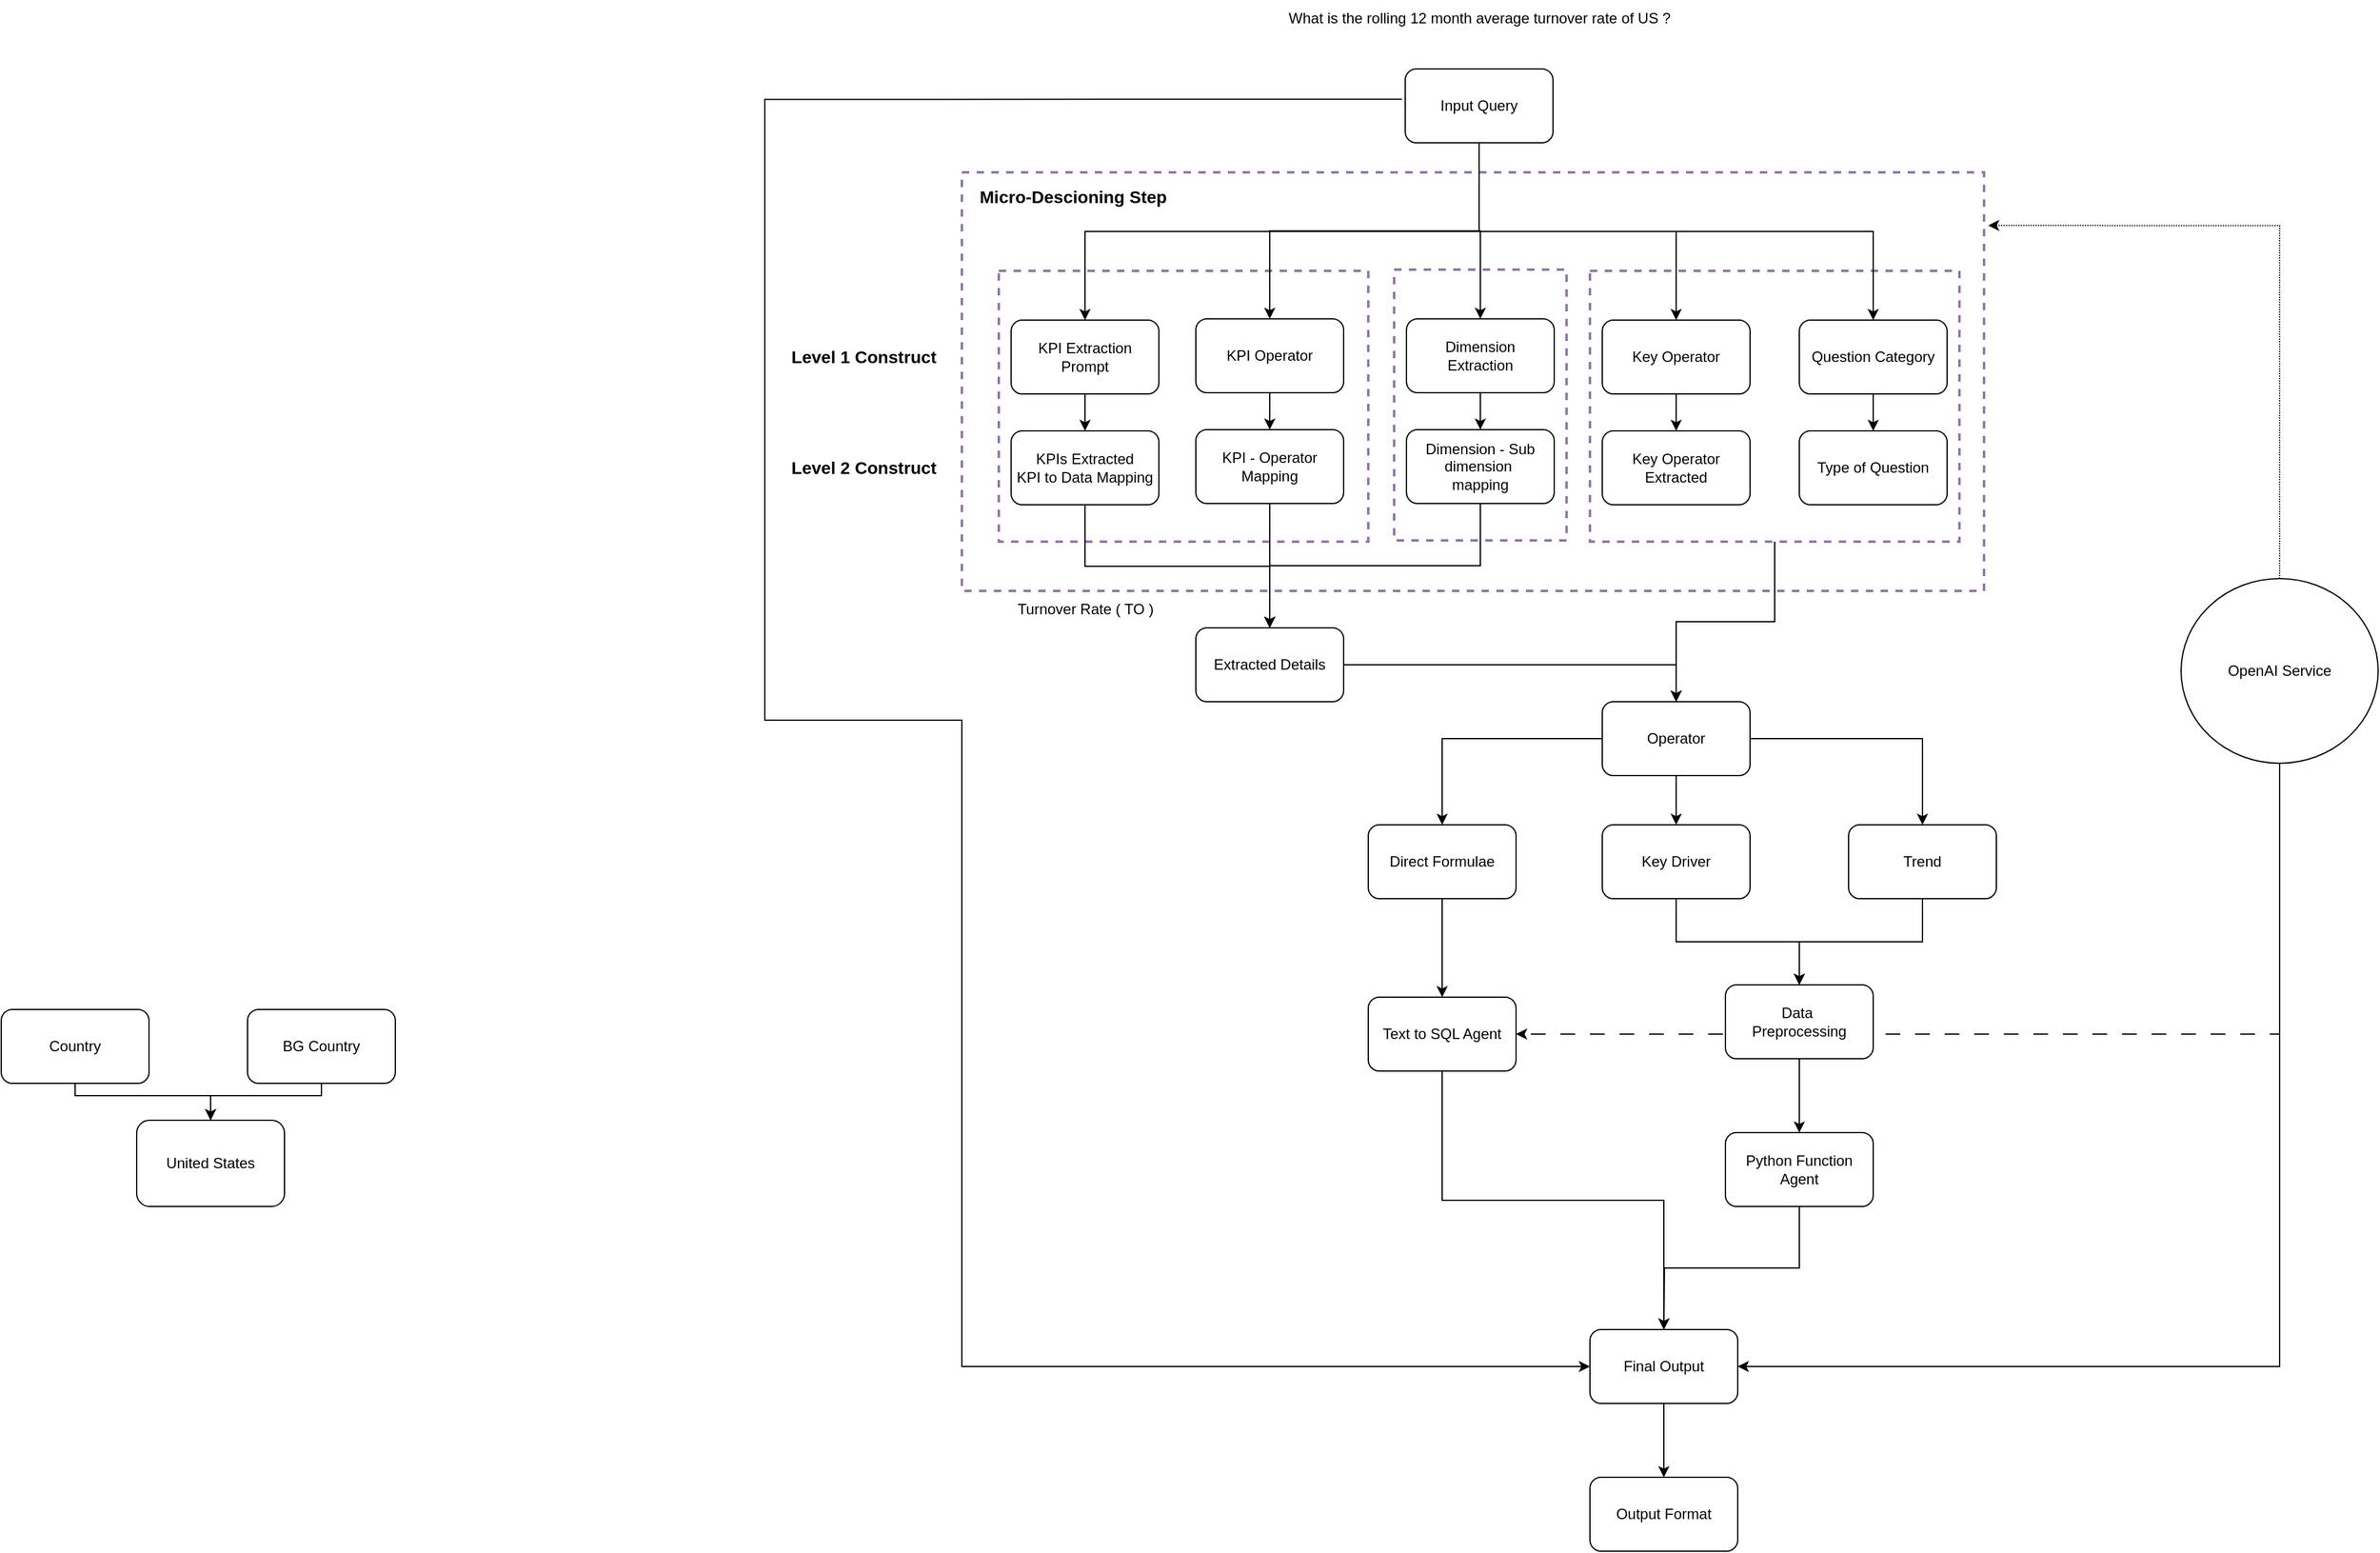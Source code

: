 <mxfile version="24.3.1" type="github" pages="8">
  <diagram name="Complete" id="VDmkInQgDxEiEUcJwZt0">
    <mxGraphModel dx="2062" dy="614" grid="1" gridSize="10" guides="1" tooltips="1" connect="1" arrows="1" fold="1" page="1" pageScale="1" pageWidth="827" pageHeight="1169" math="0" shadow="0">
      <root>
        <mxCell id="0" />
        <mxCell id="1" parent="0" />
        <mxCell id="pOMdyjoe9ijnXIdYbif0-2" value="" style="verticalLabelPosition=bottom;verticalAlign=top;html=1;shape=mxgraph.basic.rect;fillColor2=none;strokeWidth=2;size=20;indent=5;fillColor=none;strokeColor=#9673a6;dashed=1;perimeterSpacing=0;shadow=0;" parent="1" vertex="1">
          <mxGeometry y="140" width="830" height="340" as="geometry" />
        </mxCell>
        <mxCell id="pOMdyjoe9ijnXIdYbif0-1" style="edgeStyle=orthogonalEdgeStyle;rounded=0;orthogonalLoop=1;jettySize=auto;html=1;entryX=1;entryY=0.5;entryDx=0;entryDy=0;exitX=0.5;exitY=1;exitDx=0;exitDy=0;dashed=1;dashPattern=12 12;" parent="1" source="pOMdyjoe9ijnXIdYbif0-59" target="pOMdyjoe9ijnXIdYbif0-50" edge="1">
          <mxGeometry relative="1" as="geometry" />
        </mxCell>
        <UserObject label="" tooltip="KPI Extraction Microservice" id="pOMdyjoe9ijnXIdYbif0-3">
          <mxCell style="verticalLabelPosition=bottom;verticalAlign=top;html=1;shape=mxgraph.basic.rect;fillColor2=none;strokeWidth=2;size=20;indent=5;fillColor=none;strokeColor=#9673a6;dashed=1;perimeterSpacing=0;shadow=0;" parent="1" vertex="1">
            <mxGeometry x="30" y="220" width="300" height="220" as="geometry" />
          </mxCell>
        </UserObject>
        <mxCell id="pOMdyjoe9ijnXIdYbif0-4" value="" style="verticalLabelPosition=bottom;verticalAlign=top;html=1;shape=mxgraph.basic.rect;fillColor2=none;strokeWidth=2;size=20;indent=6.67;fillColor=none;strokeColor=#9673a6;dashed=1;perimeterSpacing=0;shadow=0;" parent="1" vertex="1">
          <mxGeometry x="351" y="219" width="140" height="220" as="geometry" />
        </mxCell>
        <mxCell id="pOMdyjoe9ijnXIdYbif0-6" value="" style="edgeStyle=orthogonalEdgeStyle;rounded=0;orthogonalLoop=1;jettySize=auto;html=1;entryX=0.5;entryY=0;entryDx=0;entryDy=0;" parent="1" source="pOMdyjoe9ijnXIdYbif0-7" target="pOMdyjoe9ijnXIdYbif0-40" edge="1">
          <mxGeometry relative="1" as="geometry">
            <mxPoint x="580" y="510" as="targetPoint" />
          </mxGeometry>
        </mxCell>
        <mxCell id="pOMdyjoe9ijnXIdYbif0-7" value="" style="verticalLabelPosition=bottom;verticalAlign=top;html=1;shape=mxgraph.basic.rect;fillColor2=none;strokeWidth=2;size=20;indent=6.67;fillColor=none;strokeColor=#9673a6;dashed=1;perimeterSpacing=0;shadow=0;" parent="1" vertex="1">
          <mxGeometry x="510" y="220" width="300" height="220" as="geometry" />
        </mxCell>
        <mxCell id="pOMdyjoe9ijnXIdYbif0-9" style="edgeStyle=orthogonalEdgeStyle;rounded=0;orthogonalLoop=1;jettySize=auto;html=1;exitX=0.5;exitY=1;exitDx=0;exitDy=0;entryX=0.5;entryY=0;entryDx=0;entryDy=0;strokeColor=default;shadow=0;strokeWidth=1;" parent="1" source="pOMdyjoe9ijnXIdYbif0-15" target="pOMdyjoe9ijnXIdYbif0-17" edge="1">
          <mxGeometry relative="1" as="geometry">
            <mxPoint x="420" y="180" as="sourcePoint" />
          </mxGeometry>
        </mxCell>
        <mxCell id="pOMdyjoe9ijnXIdYbif0-10" style="edgeStyle=orthogonalEdgeStyle;rounded=0;orthogonalLoop=1;jettySize=auto;html=1;exitX=0.5;exitY=1;exitDx=0;exitDy=0;entryX=0.5;entryY=0;entryDx=0;entryDy=0;strokeColor=default;shadow=0;strokeWidth=1;" parent="1" source="pOMdyjoe9ijnXIdYbif0-15" target="pOMdyjoe9ijnXIdYbif0-19" edge="1">
          <mxGeometry relative="1" as="geometry">
            <mxPoint x="420" y="180" as="sourcePoint" />
          </mxGeometry>
        </mxCell>
        <mxCell id="pOMdyjoe9ijnXIdYbif0-11" style="edgeStyle=orthogonalEdgeStyle;rounded=0;orthogonalLoop=1;jettySize=auto;html=1;exitX=0.5;exitY=1;exitDx=0;exitDy=0;entryX=0.5;entryY=0;entryDx=0;entryDy=0;strokeColor=default;shadow=0;strokeWidth=1;" parent="1" source="pOMdyjoe9ijnXIdYbif0-15" target="pOMdyjoe9ijnXIdYbif0-21" edge="1">
          <mxGeometry relative="1" as="geometry">
            <mxPoint x="420" y="180" as="sourcePoint" />
          </mxGeometry>
        </mxCell>
        <mxCell id="pOMdyjoe9ijnXIdYbif0-12" style="edgeStyle=orthogonalEdgeStyle;rounded=0;orthogonalLoop=1;jettySize=auto;html=1;exitX=0.5;exitY=1;exitDx=0;exitDy=0;entryX=0.5;entryY=0;entryDx=0;entryDy=0;strokeColor=default;shadow=0;strokeWidth=1;" parent="1" source="pOMdyjoe9ijnXIdYbif0-15" target="pOMdyjoe9ijnXIdYbif0-23" edge="1">
          <mxGeometry relative="1" as="geometry">
            <mxPoint x="420" y="180" as="sourcePoint" />
          </mxGeometry>
        </mxCell>
        <mxCell id="pOMdyjoe9ijnXIdYbif0-13" style="edgeStyle=orthogonalEdgeStyle;rounded=0;orthogonalLoop=1;jettySize=auto;html=1;exitX=0.5;exitY=1;exitDx=0;exitDy=0;entryX=0.5;entryY=0;entryDx=0;entryDy=0;strokeColor=default;shadow=0;strokeWidth=1;" parent="1" source="pOMdyjoe9ijnXIdYbif0-15" target="pOMdyjoe9ijnXIdYbif0-25" edge="1">
          <mxGeometry relative="1" as="geometry">
            <mxPoint x="420" y="180" as="sourcePoint" />
          </mxGeometry>
        </mxCell>
        <mxCell id="pOMdyjoe9ijnXIdYbif0-14" style="edgeStyle=orthogonalEdgeStyle;rounded=0;orthogonalLoop=1;jettySize=auto;html=1;entryX=0;entryY=0.5;entryDx=0;entryDy=0;exitX=-0.022;exitY=0.411;exitDx=0;exitDy=0;exitPerimeter=0;" parent="1" source="pOMdyjoe9ijnXIdYbif0-15" target="pOMdyjoe9ijnXIdYbif0-56" edge="1">
          <mxGeometry relative="1" as="geometry">
            <mxPoint x="330" y="65.003" as="sourcePoint" />
            <mxPoint x="480" y="1104.96" as="targetPoint" />
            <Array as="points">
              <mxPoint x="357" y="80" />
              <mxPoint x="-160" y="80" />
              <mxPoint x="-160" y="585" />
              <mxPoint y="585" />
              <mxPoint y="1110" />
            </Array>
          </mxGeometry>
        </mxCell>
        <mxCell id="pOMdyjoe9ijnXIdYbif0-15" value="Input Query" style="rounded=1;whiteSpace=wrap;html=1;strokeColor=default;shadow=0;strokeWidth=1;" parent="1" vertex="1">
          <mxGeometry x="360" y="56" width="120" height="60" as="geometry" />
        </mxCell>
        <mxCell id="pOMdyjoe9ijnXIdYbif0-16" style="edgeStyle=orthogonalEdgeStyle;rounded=0;orthogonalLoop=1;jettySize=auto;html=1;exitX=0.5;exitY=1;exitDx=0;exitDy=0;entryX=0.5;entryY=0;entryDx=0;entryDy=0;strokeColor=default;shadow=0;strokeWidth=1;" parent="1" source="pOMdyjoe9ijnXIdYbif0-17" target="pOMdyjoe9ijnXIdYbif0-27" edge="1">
          <mxGeometry relative="1" as="geometry" />
        </mxCell>
        <mxCell id="pOMdyjoe9ijnXIdYbif0-17" value="KPI Extraction Prompt" style="rounded=1;whiteSpace=wrap;html=1;strokeColor=default;shadow=0;strokeWidth=1;" parent="1" vertex="1">
          <mxGeometry x="40" y="260" width="120" height="60" as="geometry" />
        </mxCell>
        <mxCell id="pOMdyjoe9ijnXIdYbif0-18" value="" style="edgeStyle=orthogonalEdgeStyle;rounded=0;orthogonalLoop=1;jettySize=auto;html=1;strokeColor=default;shadow=0;strokeWidth=1;" parent="1" source="pOMdyjoe9ijnXIdYbif0-19" target="pOMdyjoe9ijnXIdYbif0-29" edge="1">
          <mxGeometry relative="1" as="geometry" />
        </mxCell>
        <mxCell id="pOMdyjoe9ijnXIdYbif0-19" value="Dimension&lt;br&gt;Extraction" style="rounded=1;whiteSpace=wrap;html=1;strokeColor=default;shadow=0;strokeWidth=1;" parent="1" vertex="1">
          <mxGeometry x="361" y="259" width="120" height="60" as="geometry" />
        </mxCell>
        <mxCell id="pOMdyjoe9ijnXIdYbif0-20" value="" style="edgeStyle=orthogonalEdgeStyle;rounded=0;orthogonalLoop=1;jettySize=auto;html=1;strokeColor=default;shadow=0;strokeWidth=1;" parent="1" source="pOMdyjoe9ijnXIdYbif0-21" target="pOMdyjoe9ijnXIdYbif0-31" edge="1">
          <mxGeometry relative="1" as="geometry" />
        </mxCell>
        <mxCell id="pOMdyjoe9ijnXIdYbif0-21" value="KPI Operator" style="rounded=1;whiteSpace=wrap;html=1;strokeColor=default;shadow=0;strokeWidth=1;" parent="1" vertex="1">
          <mxGeometry x="190" y="259" width="120" height="60" as="geometry" />
        </mxCell>
        <mxCell id="pOMdyjoe9ijnXIdYbif0-22" value="" style="edgeStyle=orthogonalEdgeStyle;rounded=0;orthogonalLoop=1;jettySize=auto;html=1;strokeColor=default;shadow=0;strokeWidth=1;" parent="1" source="pOMdyjoe9ijnXIdYbif0-23" target="pOMdyjoe9ijnXIdYbif0-32" edge="1">
          <mxGeometry relative="1" as="geometry" />
        </mxCell>
        <mxCell id="pOMdyjoe9ijnXIdYbif0-23" value="Key Operator" style="rounded=1;whiteSpace=wrap;html=1;strokeColor=default;shadow=0;strokeWidth=1;" parent="1" vertex="1">
          <mxGeometry x="520" y="260" width="120" height="60" as="geometry" />
        </mxCell>
        <mxCell id="pOMdyjoe9ijnXIdYbif0-24" value="" style="edgeStyle=orthogonalEdgeStyle;rounded=0;orthogonalLoop=1;jettySize=auto;html=1;strokeColor=default;shadow=0;strokeWidth=1;" parent="1" source="pOMdyjoe9ijnXIdYbif0-25" target="pOMdyjoe9ijnXIdYbif0-33" edge="1">
          <mxGeometry relative="1" as="geometry" />
        </mxCell>
        <mxCell id="pOMdyjoe9ijnXIdYbif0-25" value="Question Category" style="rounded=1;whiteSpace=wrap;html=1;strokeColor=default;shadow=0;strokeWidth=1;" parent="1" vertex="1">
          <mxGeometry x="680" y="260" width="120" height="60" as="geometry" />
        </mxCell>
        <mxCell id="_xAa6QF3uFMLOYPSrA4C-3" style="edgeStyle=orthogonalEdgeStyle;rounded=0;orthogonalLoop=1;jettySize=auto;html=1;exitX=0.5;exitY=1;exitDx=0;exitDy=0;entryX=0.5;entryY=0;entryDx=0;entryDy=0;" edge="1" parent="1" source="pOMdyjoe9ijnXIdYbif0-27" target="pOMdyjoe9ijnXIdYbif0-35">
          <mxGeometry relative="1" as="geometry" />
        </mxCell>
        <mxCell id="pOMdyjoe9ijnXIdYbif0-27" value="KPIs Extracted&lt;br&gt;KPI to Data Mapping" style="rounded=1;whiteSpace=wrap;html=1;strokeColor=default;shadow=0;strokeWidth=1;" parent="1" vertex="1">
          <mxGeometry x="40" y="350" width="120" height="60" as="geometry" />
        </mxCell>
        <mxCell id="pOMdyjoe9ijnXIdYbif0-28" style="edgeStyle=orthogonalEdgeStyle;rounded=0;orthogonalLoop=1;jettySize=auto;html=1;exitX=0.5;exitY=1;exitDx=0;exitDy=0;" parent="1" source="pOMdyjoe9ijnXIdYbif0-29" target="pOMdyjoe9ijnXIdYbif0-35" edge="1">
          <mxGeometry relative="1" as="geometry" />
        </mxCell>
        <mxCell id="pOMdyjoe9ijnXIdYbif0-29" value="Dimension - Sub dimension&amp;nbsp;&lt;div&gt;mapping&lt;/div&gt;" style="rounded=1;whiteSpace=wrap;html=1;strokeColor=default;shadow=0;strokeWidth=1;" parent="1" vertex="1">
          <mxGeometry x="361" y="349" width="120" height="60" as="geometry" />
        </mxCell>
        <mxCell id="_xAa6QF3uFMLOYPSrA4C-1" style="edgeStyle=orthogonalEdgeStyle;rounded=0;orthogonalLoop=1;jettySize=auto;html=1;exitX=0.5;exitY=1;exitDx=0;exitDy=0;entryX=0.5;entryY=0;entryDx=0;entryDy=0;" edge="1" parent="1" source="pOMdyjoe9ijnXIdYbif0-31" target="pOMdyjoe9ijnXIdYbif0-35">
          <mxGeometry relative="1" as="geometry" />
        </mxCell>
        <mxCell id="pOMdyjoe9ijnXIdYbif0-31" value="&lt;div&gt;KPI - Operator Mapping&lt;/div&gt;" style="rounded=1;whiteSpace=wrap;html=1;strokeColor=default;shadow=0;strokeWidth=1;" parent="1" vertex="1">
          <mxGeometry x="190" y="349" width="120" height="60" as="geometry" />
        </mxCell>
        <mxCell id="pOMdyjoe9ijnXIdYbif0-32" value="Key Operator Extracted" style="rounded=1;whiteSpace=wrap;html=1;strokeColor=default;shadow=0;strokeWidth=1;" parent="1" vertex="1">
          <mxGeometry x="520" y="350" width="120" height="60" as="geometry" />
        </mxCell>
        <mxCell id="pOMdyjoe9ijnXIdYbif0-33" value="Type of Question" style="rounded=1;whiteSpace=wrap;html=1;strokeColor=default;shadow=0;strokeWidth=1;" parent="1" vertex="1">
          <mxGeometry x="680" y="350" width="120" height="60" as="geometry" />
        </mxCell>
        <mxCell id="pOMdyjoe9ijnXIdYbif0-34" style="edgeStyle=orthogonalEdgeStyle;rounded=0;orthogonalLoop=1;jettySize=auto;html=1;entryX=0.5;entryY=0;entryDx=0;entryDy=0;" parent="1" source="pOMdyjoe9ijnXIdYbif0-35" target="pOMdyjoe9ijnXIdYbif0-40" edge="1">
          <mxGeometry relative="1" as="geometry" />
        </mxCell>
        <mxCell id="pOMdyjoe9ijnXIdYbif0-35" value="Extracted Details" style="rounded=1;whiteSpace=wrap;html=1;" parent="1" vertex="1">
          <mxGeometry x="190" y="510" width="120" height="60" as="geometry" />
        </mxCell>
        <mxCell id="pOMdyjoe9ijnXIdYbif0-36" value="&lt;h3&gt;Micro-Descioning Step&lt;/h3&gt;" style="text;html=1;align=center;verticalAlign=middle;resizable=0;points=[];autosize=1;strokeColor=none;fillColor=none;" parent="1" vertex="1">
          <mxGeometry y="130" width="180" height="60" as="geometry" />
        </mxCell>
        <mxCell id="pOMdyjoe9ijnXIdYbif0-37" value="&lt;h3&gt;Level 1 Construct&lt;/h3&gt;" style="text;html=1;align=center;verticalAlign=middle;resizable=0;points=[];autosize=1;strokeColor=none;fillColor=none;" parent="1" vertex="1">
          <mxGeometry x="-150" y="260" width="140" height="60" as="geometry" />
        </mxCell>
        <mxCell id="pOMdyjoe9ijnXIdYbif0-38" value="&lt;h3&gt;Level 2 Construct&lt;/h3&gt;" style="text;html=1;align=center;verticalAlign=middle;resizable=0;points=[];autosize=1;strokeColor=none;fillColor=none;" parent="1" vertex="1">
          <mxGeometry x="-150" y="350" width="140" height="60" as="geometry" />
        </mxCell>
        <mxCell id="pOMdyjoe9ijnXIdYbif0-39" style="edgeStyle=orthogonalEdgeStyle;rounded=0;orthogonalLoop=1;jettySize=auto;html=1;exitX=0.5;exitY=1;exitDx=0;exitDy=0;entryX=0.5;entryY=0;entryDx=0;entryDy=0;" parent="1" source="pOMdyjoe9ijnXIdYbif0-40" target="pOMdyjoe9ijnXIdYbif0-46" edge="1">
          <mxGeometry relative="1" as="geometry" />
        </mxCell>
        <mxCell id="pOMdyjoe9ijnXIdYbif0-40" value="&lt;div&gt;Operator&lt;/div&gt;" style="rounded=1;whiteSpace=wrap;html=1;" parent="1" vertex="1">
          <mxGeometry x="520" y="570" width="120" height="60" as="geometry" />
        </mxCell>
        <mxCell id="pOMdyjoe9ijnXIdYbif0-41" style="edgeStyle=orthogonalEdgeStyle;rounded=0;orthogonalLoop=1;jettySize=auto;html=1;entryX=0.5;entryY=0;entryDx=0;entryDy=0;exitX=0;exitY=0.5;exitDx=0;exitDy=0;" parent="1" source="pOMdyjoe9ijnXIdYbif0-40" target="pOMdyjoe9ijnXIdYbif0-44" edge="1">
          <mxGeometry relative="1" as="geometry">
            <mxPoint x="515" y="630" as="sourcePoint" />
          </mxGeometry>
        </mxCell>
        <mxCell id="pOMdyjoe9ijnXIdYbif0-42" style="edgeStyle=orthogonalEdgeStyle;rounded=0;orthogonalLoop=1;jettySize=auto;html=1;entryX=0.5;entryY=0;entryDx=0;entryDy=0;exitX=1;exitY=0.5;exitDx=0;exitDy=0;" parent="1" source="pOMdyjoe9ijnXIdYbif0-40" target="pOMdyjoe9ijnXIdYbif0-48" edge="1">
          <mxGeometry relative="1" as="geometry">
            <mxPoint x="520" y="580" as="sourcePoint" />
          </mxGeometry>
        </mxCell>
        <mxCell id="pOMdyjoe9ijnXIdYbif0-43" value="" style="edgeStyle=orthogonalEdgeStyle;rounded=0;orthogonalLoop=1;jettySize=auto;html=1;" parent="1" source="pOMdyjoe9ijnXIdYbif0-44" target="pOMdyjoe9ijnXIdYbif0-50" edge="1">
          <mxGeometry relative="1" as="geometry" />
        </mxCell>
        <mxCell id="pOMdyjoe9ijnXIdYbif0-44" value="Direct Formulae" style="rounded=1;whiteSpace=wrap;html=1;" parent="1" vertex="1">
          <mxGeometry x="330" y="670" width="120" height="60" as="geometry" />
        </mxCell>
        <mxCell id="pOMdyjoe9ijnXIdYbif0-45" value="" style="edgeStyle=orthogonalEdgeStyle;rounded=0;orthogonalLoop=1;jettySize=auto;html=1;" parent="1" source="pOMdyjoe9ijnXIdYbif0-46" target="pOMdyjoe9ijnXIdYbif0-52" edge="1">
          <mxGeometry relative="1" as="geometry" />
        </mxCell>
        <mxCell id="pOMdyjoe9ijnXIdYbif0-46" value="Key Driver" style="rounded=1;whiteSpace=wrap;html=1;" parent="1" vertex="1">
          <mxGeometry x="520" y="670" width="120" height="60" as="geometry" />
        </mxCell>
        <mxCell id="pOMdyjoe9ijnXIdYbif0-47" style="edgeStyle=orthogonalEdgeStyle;rounded=0;orthogonalLoop=1;jettySize=auto;html=1;entryX=0.5;entryY=0;entryDx=0;entryDy=0;" parent="1" source="pOMdyjoe9ijnXIdYbif0-48" target="pOMdyjoe9ijnXIdYbif0-52" edge="1">
          <mxGeometry relative="1" as="geometry" />
        </mxCell>
        <mxCell id="pOMdyjoe9ijnXIdYbif0-48" value="Trend" style="rounded=1;whiteSpace=wrap;html=1;" parent="1" vertex="1">
          <mxGeometry x="720" y="670" width="120" height="60" as="geometry" />
        </mxCell>
        <mxCell id="pOMdyjoe9ijnXIdYbif0-49" value="" style="edgeStyle=orthogonalEdgeStyle;rounded=0;orthogonalLoop=1;jettySize=auto;html=1;exitX=0.5;exitY=1;exitDx=0;exitDy=0;" parent="1" source="pOMdyjoe9ijnXIdYbif0-50" target="pOMdyjoe9ijnXIdYbif0-56" edge="1">
          <mxGeometry relative="1" as="geometry" />
        </mxCell>
        <mxCell id="pOMdyjoe9ijnXIdYbif0-50" value="Text to SQL Agent" style="rounded=1;whiteSpace=wrap;html=1;" parent="1" vertex="1">
          <mxGeometry x="330" y="810" width="120" height="60" as="geometry" />
        </mxCell>
        <mxCell id="pOMdyjoe9ijnXIdYbif0-51" value="" style="edgeStyle=orthogonalEdgeStyle;rounded=0;orthogonalLoop=1;jettySize=auto;html=1;" parent="1" source="pOMdyjoe9ijnXIdYbif0-52" target="pOMdyjoe9ijnXIdYbif0-54" edge="1">
          <mxGeometry relative="1" as="geometry" />
        </mxCell>
        <mxCell id="pOMdyjoe9ijnXIdYbif0-52" value="Data&amp;nbsp;&lt;div&gt;Preprocessing&lt;/div&gt;" style="rounded=1;whiteSpace=wrap;html=1;" parent="1" vertex="1">
          <mxGeometry x="620" y="800" width="120" height="60" as="geometry" />
        </mxCell>
        <mxCell id="pOMdyjoe9ijnXIdYbif0-53" style="edgeStyle=orthogonalEdgeStyle;rounded=0;orthogonalLoop=1;jettySize=auto;html=1;exitX=0.5;exitY=1;exitDx=0;exitDy=0;" parent="1" source="pOMdyjoe9ijnXIdYbif0-54" edge="1">
          <mxGeometry relative="1" as="geometry">
            <mxPoint x="570" y="1080" as="targetPoint" />
          </mxGeometry>
        </mxCell>
        <mxCell id="pOMdyjoe9ijnXIdYbif0-54" value="Python Function Agent" style="rounded=1;whiteSpace=wrap;html=1;" parent="1" vertex="1">
          <mxGeometry x="620" y="920" width="120" height="60" as="geometry" />
        </mxCell>
        <mxCell id="pOMdyjoe9ijnXIdYbif0-55" style="edgeStyle=orthogonalEdgeStyle;rounded=0;orthogonalLoop=1;jettySize=auto;html=1;exitX=0.5;exitY=1;exitDx=0;exitDy=0;entryX=0.5;entryY=0;entryDx=0;entryDy=0;" parent="1" source="pOMdyjoe9ijnXIdYbif0-56" target="pOMdyjoe9ijnXIdYbif0-57" edge="1">
          <mxGeometry relative="1" as="geometry" />
        </mxCell>
        <mxCell id="pOMdyjoe9ijnXIdYbif0-56" value="Final Output" style="rounded=1;whiteSpace=wrap;html=1;" parent="1" vertex="1">
          <mxGeometry x="510" y="1080" width="120" height="60" as="geometry" />
        </mxCell>
        <mxCell id="pOMdyjoe9ijnXIdYbif0-57" value="Output Format" style="rounded=1;whiteSpace=wrap;html=1;" parent="1" vertex="1">
          <mxGeometry x="510" y="1200" width="120" height="60" as="geometry" />
        </mxCell>
        <mxCell id="pOMdyjoe9ijnXIdYbif0-58" style="edgeStyle=orthogonalEdgeStyle;rounded=0;orthogonalLoop=1;jettySize=auto;html=1;exitX=0.5;exitY=1;exitDx=0;exitDy=0;entryX=1;entryY=0.5;entryDx=0;entryDy=0;" parent="1" source="pOMdyjoe9ijnXIdYbif0-59" target="pOMdyjoe9ijnXIdYbif0-56" edge="1">
          <mxGeometry relative="1" as="geometry" />
        </mxCell>
        <mxCell id="pOMdyjoe9ijnXIdYbif0-59" value="OpenAI Service" style="ellipse;whiteSpace=wrap;html=1;" parent="1" vertex="1">
          <mxGeometry x="990" y="470" width="160" height="150" as="geometry" />
        </mxCell>
        <mxCell id="pOMdyjoe9ijnXIdYbif0-60" style="edgeStyle=orthogonalEdgeStyle;rounded=0;orthogonalLoop=1;jettySize=auto;html=1;exitX=0.5;exitY=0;exitDx=0;exitDy=0;entryX=1.004;entryY=0.127;entryDx=0;entryDy=0;entryPerimeter=0;dashed=1;dashPattern=1 1;" parent="1" source="pOMdyjoe9ijnXIdYbif0-59" target="pOMdyjoe9ijnXIdYbif0-2" edge="1">
          <mxGeometry relative="1" as="geometry" />
        </mxCell>
        <mxCell id="pOMdyjoe9ijnXIdYbif0-71" value="What is the rolling 12 month average turnover rate of US ?" style="text;html=1;align=center;verticalAlign=middle;resizable=0;points=[];autosize=1;strokeColor=none;fillColor=none;" parent="1" vertex="1">
          <mxGeometry x="255" width="330" height="30" as="geometry" />
        </mxCell>
        <mxCell id="pOMdyjoe9ijnXIdYbif0-72" value="Turnover Rate ( TO )" style="text;html=1;align=center;verticalAlign=middle;resizable=0;points=[];autosize=1;strokeColor=none;fillColor=none;" parent="1" vertex="1">
          <mxGeometry x="35" y="480" width="130" height="30" as="geometry" />
        </mxCell>
        <mxCell id="IVOXBov6U1uUz7RGps8Z-1" style="edgeStyle=orthogonalEdgeStyle;rounded=0;orthogonalLoop=1;jettySize=auto;html=1;exitX=0.5;exitY=1;exitDx=0;exitDy=0;entryX=0.5;entryY=0;entryDx=0;entryDy=0;" parent="1" source="pOMdyjoe9ijnXIdYbif0-73" target="pOMdyjoe9ijnXIdYbif0-76" edge="1">
          <mxGeometry relative="1" as="geometry">
            <Array as="points">
              <mxPoint x="-720" y="890" />
              <mxPoint x="-610" y="890" />
            </Array>
          </mxGeometry>
        </mxCell>
        <mxCell id="pOMdyjoe9ijnXIdYbif0-73" value="Country" style="rounded=1;whiteSpace=wrap;html=1;strokeColor=default;shadow=0;strokeWidth=1;" parent="1" vertex="1">
          <mxGeometry x="-780" y="820" width="120" height="60" as="geometry" />
        </mxCell>
        <mxCell id="pOMdyjoe9ijnXIdYbif0-74" value="BG Country" style="rounded=1;whiteSpace=wrap;html=1;strokeColor=default;shadow=0;strokeWidth=1;" parent="1" vertex="1">
          <mxGeometry x="-580" y="820" width="120" height="60" as="geometry" />
        </mxCell>
        <mxCell id="pOMdyjoe9ijnXIdYbif0-75" style="edgeStyle=orthogonalEdgeStyle;rounded=0;orthogonalLoop=1;jettySize=auto;html=1;exitX=0.5;exitY=1;exitDx=0;exitDy=0;entryX=0.5;entryY=0;entryDx=0;entryDy=0;" parent="1" source="pOMdyjoe9ijnXIdYbif0-74" target="pOMdyjoe9ijnXIdYbif0-76" edge="1">
          <mxGeometry relative="1" as="geometry">
            <Array as="points">
              <mxPoint x="-520" y="890" />
              <mxPoint x="-610" y="890" />
            </Array>
          </mxGeometry>
        </mxCell>
        <mxCell id="pOMdyjoe9ijnXIdYbif0-76" value="United States" style="rounded=1;whiteSpace=wrap;html=1;strokeColor=default;shadow=0;strokeWidth=1;" parent="1" vertex="1">
          <mxGeometry x="-670" y="910" width="120" height="70" as="geometry" />
        </mxCell>
      </root>
    </mxGraphModel>
  </diagram>
  <diagram id="ddKo0mSGo3aBZnwBZrFE" name="Chat Information flow">
    <mxGraphModel dx="1050" dy="522" grid="1" gridSize="10" guides="1" tooltips="1" connect="1" arrows="1" fold="1" page="1" pageScale="1" pageWidth="827" pageHeight="1169" math="0" shadow="0">
      <root>
        <mxCell id="0" />
        <mxCell id="1" parent="0" />
        <mxCell id="ZscNaypVVH65yBxdpkWd-4" value="" style="edgeStyle=orthogonalEdgeStyle;rounded=0;orthogonalLoop=1;jettySize=auto;html=1;" parent="1" source="ZscNaypVVH65yBxdpkWd-1" target="ZscNaypVVH65yBxdpkWd-3" edge="1">
          <mxGeometry relative="1" as="geometry" />
        </mxCell>
        <mxCell id="ZscNaypVVH65yBxdpkWd-1" value="Question" style="rounded=0;whiteSpace=wrap;html=1;" parent="1" vertex="1">
          <mxGeometry x="210" y="220" width="120" height="60" as="geometry" />
        </mxCell>
        <mxCell id="ZscNaypVVH65yBxdpkWd-14" style="edgeStyle=orthogonalEdgeStyle;rounded=0;orthogonalLoop=1;jettySize=auto;html=1;entryX=0;entryY=0.5;entryDx=0;entryDy=0;" parent="1" source="ZscNaypVVH65yBxdpkWd-3" target="ZscNaypVVH65yBxdpkWd-8" edge="1">
          <mxGeometry relative="1" as="geometry">
            <Array as="points">
              <mxPoint x="470" y="300" />
              <mxPoint x="190" y="300" />
              <mxPoint x="190" y="370" />
            </Array>
          </mxGeometry>
        </mxCell>
        <mxCell id="ZscNaypVVH65yBxdpkWd-17" value="" style="edgeStyle=orthogonalEdgeStyle;rounded=0;orthogonalLoop=1;jettySize=auto;html=1;" parent="1" source="ZscNaypVVH65yBxdpkWd-3" target="ZscNaypVVH65yBxdpkWd-16" edge="1">
          <mxGeometry relative="1" as="geometry" />
        </mxCell>
        <mxCell id="ZscNaypVVH65yBxdpkWd-3" value="Processing&lt;div&gt;Extracted information&lt;/div&gt;&lt;div&gt;context etc..&lt;/div&gt;" style="whiteSpace=wrap;html=1;rounded=0;" parent="1" vertex="1">
          <mxGeometry x="410" y="220" width="120" height="60" as="geometry" />
        </mxCell>
        <mxCell id="ZscNaypVVH65yBxdpkWd-7" value="" style="edgeStyle=orthogonalEdgeStyle;rounded=0;orthogonalLoop=1;jettySize=auto;html=1;" parent="1" source="ZscNaypVVH65yBxdpkWd-8" target="ZscNaypVVH65yBxdpkWd-9" edge="1">
          <mxGeometry relative="1" as="geometry" />
        </mxCell>
        <mxCell id="ZscNaypVVH65yBxdpkWd-24" style="edgeStyle=orthogonalEdgeStyle;rounded=0;orthogonalLoop=1;jettySize=auto;html=1;entryX=0.5;entryY=0;entryDx=0;entryDy=0;dashed=1;dashPattern=12 12;" parent="1" source="ZscNaypVVH65yBxdpkWd-8" target="ZscNaypVVH65yBxdpkWd-18" edge="1">
          <mxGeometry relative="1" as="geometry">
            <Array as="points">
              <mxPoint x="270" y="320" />
              <mxPoint x="670" y="320" />
            </Array>
          </mxGeometry>
        </mxCell>
        <mxCell id="ZscNaypVVH65yBxdpkWd-8" value="Question" style="rounded=0;whiteSpace=wrap;html=1;" parent="1" vertex="1">
          <mxGeometry x="210" y="340" width="120" height="60" as="geometry" />
        </mxCell>
        <mxCell id="ZscNaypVVH65yBxdpkWd-15" style="edgeStyle=orthogonalEdgeStyle;rounded=0;orthogonalLoop=1;jettySize=auto;html=1;entryX=0;entryY=0.5;entryDx=0;entryDy=0;" parent="1" source="ZscNaypVVH65yBxdpkWd-9" target="ZscNaypVVH65yBxdpkWd-12" edge="1">
          <mxGeometry relative="1" as="geometry">
            <Array as="points">
              <mxPoint x="470" y="430" />
              <mxPoint x="190" y="430" />
              <mxPoint x="190" y="510" />
            </Array>
          </mxGeometry>
        </mxCell>
        <mxCell id="ZscNaypVVH65yBxdpkWd-19" value="" style="edgeStyle=orthogonalEdgeStyle;rounded=0;orthogonalLoop=1;jettySize=auto;html=1;" parent="1" source="ZscNaypVVH65yBxdpkWd-9" target="ZscNaypVVH65yBxdpkWd-18" edge="1">
          <mxGeometry relative="1" as="geometry" />
        </mxCell>
        <mxCell id="ZscNaypVVH65yBxdpkWd-9" value="Processing" style="whiteSpace=wrap;html=1;rounded=0;" parent="1" vertex="1">
          <mxGeometry x="410" y="340" width="120" height="60" as="geometry" />
        </mxCell>
        <mxCell id="ZscNaypVVH65yBxdpkWd-11" value="" style="edgeStyle=orthogonalEdgeStyle;rounded=0;orthogonalLoop=1;jettySize=auto;html=1;" parent="1" source="ZscNaypVVH65yBxdpkWd-12" target="ZscNaypVVH65yBxdpkWd-13" edge="1">
          <mxGeometry relative="1" as="geometry" />
        </mxCell>
        <mxCell id="ZscNaypVVH65yBxdpkWd-12" value="Question" style="rounded=0;whiteSpace=wrap;html=1;" parent="1" vertex="1">
          <mxGeometry x="210" y="480" width="120" height="60" as="geometry" />
        </mxCell>
        <mxCell id="ZscNaypVVH65yBxdpkWd-21" value="" style="edgeStyle=orthogonalEdgeStyle;rounded=0;orthogonalLoop=1;jettySize=auto;html=1;" parent="1" source="ZscNaypVVH65yBxdpkWd-13" target="ZscNaypVVH65yBxdpkWd-20" edge="1">
          <mxGeometry relative="1" as="geometry" />
        </mxCell>
        <mxCell id="ZscNaypVVH65yBxdpkWd-13" value="Processing" style="whiteSpace=wrap;html=1;rounded=0;" parent="1" vertex="1">
          <mxGeometry x="410" y="480" width="120" height="60" as="geometry" />
        </mxCell>
        <mxCell id="ZscNaypVVH65yBxdpkWd-23" style="edgeStyle=orthogonalEdgeStyle;rounded=0;orthogonalLoop=1;jettySize=auto;html=1;entryX=0;entryY=0.5;entryDx=0;entryDy=0;" parent="1" source="ZscNaypVVH65yBxdpkWd-16" target="ZscNaypVVH65yBxdpkWd-8" edge="1">
          <mxGeometry relative="1" as="geometry">
            <Array as="points">
              <mxPoint x="670" y="300" />
              <mxPoint x="190" y="300" />
              <mxPoint x="190" y="370" />
            </Array>
          </mxGeometry>
        </mxCell>
        <mxCell id="ZscNaypVVH65yBxdpkWd-16" value="Answer" style="whiteSpace=wrap;html=1;rounded=0;" parent="1" vertex="1">
          <mxGeometry x="610" y="220" width="120" height="60" as="geometry" />
        </mxCell>
        <mxCell id="ZscNaypVVH65yBxdpkWd-22" style="edgeStyle=orthogonalEdgeStyle;rounded=0;orthogonalLoop=1;jettySize=auto;html=1;entryX=0;entryY=0.5;entryDx=0;entryDy=0;" parent="1" source="ZscNaypVVH65yBxdpkWd-18" target="ZscNaypVVH65yBxdpkWd-12" edge="1">
          <mxGeometry relative="1" as="geometry">
            <Array as="points">
              <mxPoint x="670" y="430" />
              <mxPoint x="190" y="430" />
              <mxPoint x="190" y="510" />
            </Array>
          </mxGeometry>
        </mxCell>
        <mxCell id="ZscNaypVVH65yBxdpkWd-18" value="Answer" style="whiteSpace=wrap;html=1;rounded=0;" parent="1" vertex="1">
          <mxGeometry x="610" y="340" width="120" height="60" as="geometry" />
        </mxCell>
        <mxCell id="ZscNaypVVH65yBxdpkWd-20" value="Answer" style="whiteSpace=wrap;html=1;rounded=0;" parent="1" vertex="1">
          <mxGeometry x="610" y="480" width="120" height="60" as="geometry" />
        </mxCell>
        <mxCell id="ZscNaypVVH65yBxdpkWd-25" style="edgeStyle=orthogonalEdgeStyle;rounded=0;orthogonalLoop=1;jettySize=auto;html=1;entryX=0.5;entryY=0;entryDx=0;entryDy=0;dashed=1;dashPattern=12 12;exitX=0.5;exitY=0;exitDx=0;exitDy=0;" parent="1" source="ZscNaypVVH65yBxdpkWd-12" target="ZscNaypVVH65yBxdpkWd-20" edge="1">
          <mxGeometry relative="1" as="geometry">
            <mxPoint x="260" y="470" as="sourcePoint" />
            <mxPoint x="660" y="470" as="targetPoint" />
            <Array as="points">
              <mxPoint x="270" y="460" />
              <mxPoint x="670" y="460" />
            </Array>
          </mxGeometry>
        </mxCell>
        <mxCell id="ZscNaypVVH65yBxdpkWd-26" value="1" style="ellipse;whiteSpace=wrap;html=1;aspect=fixed;strokeWidth=2;fontFamily=Tahoma;spacingBottom=4;spacingRight=2;strokeColor=#d3d3d3;" parent="1" vertex="1">
          <mxGeometry x="70" y="240" width="20" height="20" as="geometry" />
        </mxCell>
        <mxCell id="ZscNaypVVH65yBxdpkWd-27" value="2" style="ellipse;whiteSpace=wrap;html=1;aspect=fixed;strokeWidth=2;fontFamily=Tahoma;spacingBottom=4;spacingRight=2;strokeColor=#d3d3d3;" parent="1" vertex="1">
          <mxGeometry x="70" y="350" width="20" height="20" as="geometry" />
        </mxCell>
        <mxCell id="ZscNaypVVH65yBxdpkWd-28" value="3" style="ellipse;whiteSpace=wrap;html=1;aspect=fixed;strokeWidth=2;fontFamily=Tahoma;spacingBottom=4;spacingRight=2;strokeColor=#d3d3d3;" parent="1" vertex="1">
          <mxGeometry x="70" y="470" width="20" height="20" as="geometry" />
        </mxCell>
      </root>
    </mxGraphModel>
  </diagram>
  <diagram id="XYc0j-mCzIn56ThSKTvm" name="KPI Extraction">
    <mxGraphModel dx="1877" dy="522" grid="1" gridSize="10" guides="1" tooltips="1" connect="1" arrows="1" fold="1" page="1" pageScale="1" pageWidth="827" pageHeight="1169" math="0" shadow="0">
      <root>
        <mxCell id="0" />
        <mxCell id="1" parent="0" />
        <UserObject label="" tooltip="KPI Extraction Microservice" id="2SwSLH-dQ8hCMy-7tPOs-1">
          <mxCell style="verticalLabelPosition=bottom;verticalAlign=top;html=1;shape=mxgraph.basic.rect;fillColor2=none;strokeWidth=2;size=20;indent=5;fillColor=none;strokeColor=#9673a6;dashed=1;perimeterSpacing=0;shadow=0;" parent="1" vertex="1">
            <mxGeometry x="-340" y="320" width="140" height="220" as="geometry" />
          </mxCell>
        </UserObject>
        <mxCell id="2SwSLH-dQ8hCMy-7tPOs-2" style="edgeStyle=orthogonalEdgeStyle;rounded=0;orthogonalLoop=1;jettySize=auto;html=1;exitX=0.5;exitY=1;exitDx=0;exitDy=0;entryX=0.5;entryY=0;entryDx=0;entryDy=0;strokeColor=default;shadow=0;strokeWidth=1;" parent="1" source="2SwSLH-dQ8hCMy-7tPOs-3" target="2SwSLH-dQ8hCMy-7tPOs-4" edge="1">
          <mxGeometry relative="1" as="geometry" />
        </mxCell>
        <mxCell id="2SwSLH-dQ8hCMy-7tPOs-3" value="KPI Extraction Prompt" style="rounded=1;whiteSpace=wrap;html=1;strokeColor=default;shadow=0;strokeWidth=1;" parent="1" vertex="1">
          <mxGeometry x="-330" y="360" width="120" height="60" as="geometry" />
        </mxCell>
        <mxCell id="2SwSLH-dQ8hCMy-7tPOs-4" value="KPIs Extracted&lt;br&gt;KPI to Data Mapping" style="rounded=1;whiteSpace=wrap;html=1;strokeColor=default;shadow=0;strokeWidth=1;" parent="1" vertex="1">
          <mxGeometry x="-330" y="450" width="120" height="60" as="geometry" />
        </mxCell>
        <mxCell id="2SwSLH-dQ8hCMy-7tPOs-5" value="" style="edgeStyle=orthogonalEdgeStyle;rounded=0;orthogonalLoop=1;jettySize=auto;html=1;" parent="1" source="2SwSLH-dQ8hCMy-7tPOs-6" target="2SwSLH-dQ8hCMy-7tPOs-7" edge="1">
          <mxGeometry relative="1" as="geometry" />
        </mxCell>
        <mxCell id="2SwSLH-dQ8hCMy-7tPOs-6" value="Input" style="rounded=1;whiteSpace=wrap;html=1;strokeColor=default;shadow=0;strokeWidth=1;" parent="1" vertex="1">
          <mxGeometry x="-70" y="320" width="120" height="60" as="geometry" />
        </mxCell>
        <mxCell id="2SwSLH-dQ8hCMy-7tPOs-7" value="&lt;div&gt;KPI&lt;/div&gt;Prompt" style="rounded=1;whiteSpace=wrap;html=1;strokeColor=default;shadow=0;strokeWidth=1;" parent="1" vertex="1">
          <mxGeometry x="130" y="320" width="120" height="60" as="geometry" />
        </mxCell>
        <mxCell id="2SwSLH-dQ8hCMy-7tPOs-8" value="&lt;font style=&quot;font-size: 11px;&quot;&gt;Extract KPIS from&amp;nbsp;&lt;/font&gt;&lt;div style=&quot;font-size: 11px;&quot;&gt;&lt;font style=&quot;font-size: 11px;&quot;&gt;query = {query}&lt;/font&gt;&lt;/div&gt;&lt;div style=&quot;font-size: 11px;&quot;&gt;&lt;font style=&quot;font-size: 11px;&quot;&gt;&lt;br&gt;&lt;/font&gt;&lt;/div&gt;&lt;div style=&quot;font-size: 11px;&quot;&gt;&lt;font style=&quot;font-size: 11px;&quot;&gt;these are some possible options&lt;/font&gt;&lt;/div&gt;&lt;div style=&quot;font-size: 11px;&quot;&gt;&lt;font style=&quot;font-size: 11px;&quot;&gt;&lt;br&gt;&lt;/font&gt;&lt;/div&gt;&lt;div style=&quot;font-size: 11px;&quot;&gt;&lt;font style=&quot;font-size: 11px;&quot;&gt;KPI1 = definition&lt;/font&gt;&lt;/div&gt;&lt;div style=&quot;font-size: 11px;&quot;&gt;&lt;font style=&quot;font-size: 11px;&quot;&gt;KPI2 = definition&lt;br&gt;&lt;/font&gt;&lt;/div&gt;&lt;div style=&quot;font-size: 11px;&quot;&gt;&lt;font style=&quot;font-size: 11px;&quot;&gt;..&lt;/font&gt;&lt;/div&gt;&lt;div style=&quot;font-size: 11px;&quot;&gt;&lt;font style=&quot;font-size: 11px;&quot;&gt;..&lt;/font&gt;&lt;/div&gt;&lt;div style=&quot;font-size: 11px;&quot;&gt;&lt;font style=&quot;font-size: 11px;&quot;&gt;&lt;br&gt;&lt;/font&gt;&lt;/div&gt;&lt;div style=&quot;font-size: 11px;&quot;&gt;&lt;font style=&quot;font-size: 11px;&quot;&gt;Using the above information extraction KPIS from given query&lt;/font&gt;&lt;/div&gt;&lt;div style=&quot;font-size: 11px;&quot;&gt;&lt;font style=&quot;font-size: 11px;&quot;&gt;&lt;br&gt;&lt;/font&gt;&lt;/div&gt;&lt;div style=&quot;font-size: 11px;&quot;&gt;&lt;div&gt;&lt;font style=&quot;font-size: 11px;&quot;&gt;query = {query}&lt;/font&gt;&lt;/div&gt;&lt;div&gt;&lt;font style=&quot;font-size: 11px;&quot;&gt;Answer =&amp;nbsp;&lt;/font&gt;&lt;/div&gt;&lt;/div&gt;&lt;div style=&quot;font-size: 11px;&quot;&gt;&lt;font style=&quot;font-size: 11px;&quot;&gt;&lt;br&gt;&lt;/font&gt;&lt;/div&gt;&lt;div style=&quot;font-size: 11px;&quot;&gt;&lt;br&gt;&lt;/div&gt;" style="rounded=1;whiteSpace=wrap;html=1;strokeColor=default;shadow=0;strokeWidth=1;arcSize=2;" parent="1" vertex="1">
          <mxGeometry x="25" y="410" width="330" height="330" as="geometry" />
        </mxCell>
        <mxCell id="2SwSLH-dQ8hCMy-7tPOs-9" value="" style="edgeStyle=orthogonalEdgeStyle;rounded=0;orthogonalLoop=1;jettySize=auto;html=1;exitX=1;exitY=0.5;exitDx=0;exitDy=0;" parent="1" source="2SwSLH-dQ8hCMy-7tPOs-7" edge="1">
          <mxGeometry relative="1" as="geometry">
            <mxPoint x="275" y="350" as="sourcePoint" />
            <mxPoint x="340" y="350" as="targetPoint" />
          </mxGeometry>
        </mxCell>
        <mxCell id="2SwSLH-dQ8hCMy-7tPOs-10" value="Extracted KPI" style="rounded=1;whiteSpace=wrap;html=1;strokeColor=default;shadow=0;strokeWidth=1;" parent="1" vertex="1">
          <mxGeometry x="340" y="320" width="120" height="60" as="geometry" />
        </mxCell>
      </root>
    </mxGraphModel>
  </diagram>
  <diagram id="H3UFuTxDAMYkI0k6wtgH" name="Dimension Extraction">
    <mxGraphModel dx="7827" dy="3480" grid="1" gridSize="10" guides="1" tooltips="1" connect="1" arrows="1" fold="1" page="1" pageScale="1" pageWidth="827" pageHeight="1169" math="0" shadow="0">
      <root>
        <mxCell id="0" />
        <mxCell id="1" parent="0" />
        <mxCell id="oHm_sEKMVDMWCP1VPZhz-1" value="" style="whiteSpace=wrap;html=1;aspect=fixed;fillColor=none;movable=0;resizable=0;rotatable=0;deletable=0;editable=0;locked=1;connectable=0;" parent="1" vertex="1">
          <mxGeometry x="2130" y="30" width="1600" height="1600" as="geometry" />
        </mxCell>
        <mxCell id="0bnm-WWBfVlgTxz5dhvm-37" value="" style="rounded=0;whiteSpace=wrap;html=1;fillColor=none;" parent="1" vertex="1">
          <mxGeometry x="560" y="90" width="180" height="140" as="geometry" />
        </mxCell>
        <mxCell id="0bnm-WWBfVlgTxz5dhvm-4" value="" style="edgeStyle=orthogonalEdgeStyle;rounded=0;orthogonalLoop=1;jettySize=auto;html=1;" parent="1" source="0bnm-WWBfVlgTxz5dhvm-2" target="0bnm-WWBfVlgTxz5dhvm-3" edge="1">
          <mxGeometry relative="1" as="geometry" />
        </mxCell>
        <mxCell id="0bnm-WWBfVlgTxz5dhvm-2" value="User Input" style="ellipse;whiteSpace=wrap;html=1;aspect=fixed;" parent="1" vertex="1">
          <mxGeometry x="205" y="110" width="80" height="80" as="geometry" />
        </mxCell>
        <mxCell id="0bnm-WWBfVlgTxz5dhvm-28" value="" style="edgeStyle=orthogonalEdgeStyle;rounded=0;orthogonalLoop=1;jettySize=auto;html=1;" parent="1" source="0bnm-WWBfVlgTxz5dhvm-3" target="0bnm-WWBfVlgTxz5dhvm-27" edge="1">
          <mxGeometry relative="1" as="geometry" />
        </mxCell>
        <mxCell id="0bnm-WWBfVlgTxz5dhvm-3" value="Retrieve Examples from Vector Store" style="ellipse;whiteSpace=wrap;html=1;" parent="1" vertex="1">
          <mxGeometry x="170" y="290" width="150" height="150" as="geometry" />
        </mxCell>
        <mxCell id="0bnm-WWBfVlgTxz5dhvm-5" value="" style="sketch=0;shadow=0;dashed=0;html=1;strokeColor=none;fillColor=#505050;labelPosition=center;verticalLabelPosition=bottom;verticalAlign=top;outlineConnect=0;align=center;shape=mxgraph.office.databases.web_store;" parent="1" vertex="1">
          <mxGeometry x="600" y="110" width="110" height="110" as="geometry" />
        </mxCell>
        <mxCell id="0bnm-WWBfVlgTxz5dhvm-10" value="&lt;span style=&quot;color: rgb(0, 0, 0); font-family: Helvetica; font-size: 12px; font-style: normal; font-variant-ligatures: normal; font-variant-caps: normal; font-weight: 400; letter-spacing: normal; orphans: 2; text-align: center; text-indent: 0px; text-transform: none; widows: 2; word-spacing: 0px; -webkit-text-stroke-width: 0px; white-space: normal; background-color: rgb(251, 251, 251); text-decoration-thickness: initial; text-decoration-style: initial; text-decoration-color: initial; display: inline !important; float: none;&quot;&gt;Request and Retrieve&lt;/span&gt;" style="text;whiteSpace=wrap;html=1;" parent="1" vertex="1">
          <mxGeometry x="100" y="40" width="80" height="40" as="geometry" />
        </mxCell>
        <mxCell id="0bnm-WWBfVlgTxz5dhvm-11" value="Vector Examples" style="swimlane;fontStyle=0;childLayout=stackLayout;horizontal=1;startSize=30;horizontalStack=0;resizeParent=1;resizeParentMax=0;resizeLast=0;collapsible=1;marginBottom=0;whiteSpace=wrap;html=1;" parent="1" vertex="1">
          <mxGeometry x="380" y="240" width="570" height="210" as="geometry" />
        </mxCell>
        <mxCell id="0bnm-WWBfVlgTxz5dhvm-12" value="Generate Insights for Data &amp;amp; Analytics : {&#39;Function&#39;:&#39;Data &amp;amp; Analytics&#39;}" style="text;strokeColor=none;fillColor=none;align=left;verticalAlign=middle;spacingLeft=4;spacingRight=4;overflow=hidden;points=[[0,0.5],[1,0.5]];portConstraint=eastwest;rotatable=0;whiteSpace=wrap;html=1;" parent="0bnm-WWBfVlgTxz5dhvm-11" vertex="1">
          <mxGeometry y="30" width="570" height="30" as="geometry" />
        </mxCell>
        <mxCell id="0bnm-WWBfVlgTxz5dhvm-13" value="Generate Insights for employees working as Data Scientist. {&#39;Job_Profile&#39; ; &#39;Data Scientist }" style="text;strokeColor=none;fillColor=none;align=left;verticalAlign=middle;spacingLeft=4;spacingRight=4;overflow=hidden;points=[[0,0.5],[1,0.5]];portConstraint=eastwest;rotatable=0;whiteSpace=wrap;html=1;" parent="0bnm-WWBfVlgTxz5dhvm-11" vertex="1">
          <mxGeometry y="60" width="570" height="30" as="geometry" />
        </mxCell>
        <mxCell id="0bnm-WWBfVlgTxz5dhvm-15" value="Generate Insights for expert Data Scientist employees. {&#39;Job_Profile&#39;:&#39;Expert Data Scientist&#39;}" style="text;strokeColor=none;fillColor=none;align=left;verticalAlign=middle;spacingLeft=4;spacingRight=4;overflow=hidden;points=[[0,0.5],[1,0.5]];portConstraint=eastwest;rotatable=0;whiteSpace=wrap;html=1;" parent="0bnm-WWBfVlgTxz5dhvm-11" vertex="1">
          <mxGeometry y="90" width="570" height="30" as="geometry" />
        </mxCell>
        <mxCell id="0bnm-WWBfVlgTxz5dhvm-16" value="Generate Insights for Data Analytics &amp;amp; Insights employees. {&#39;Job_Family&#39; :&#39;Data Analytics &amp;amp; Insights&#39;}" style="text;strokeColor=none;fillColor=none;align=left;verticalAlign=middle;spacingLeft=4;spacingRight=4;overflow=hidden;points=[[0,0.5],[1,0.5]];portConstraint=eastwest;rotatable=0;whiteSpace=wrap;html=1;" parent="0bnm-WWBfVlgTxz5dhvm-11" vertex="1">
          <mxGeometry y="120" width="570" height="30" as="geometry" />
        </mxCell>
        <mxCell id="0bnm-WWBfVlgTxz5dhvm-17" value="Generate Insights for employees working as Data Science. {&#39;Job_Family&#39;:&#39;Data Science&#39;}" style="text;strokeColor=none;fillColor=none;align=left;verticalAlign=middle;spacingLeft=4;spacingRight=4;overflow=hidden;points=[[0,0.5],[1,0.5]];portConstraint=eastwest;rotatable=0;whiteSpace=wrap;html=1;" parent="0bnm-WWBfVlgTxz5dhvm-11" vertex="1">
          <mxGeometry y="150" width="570" height="30" as="geometry" />
        </mxCell>
        <mxCell id="0bnm-WWBfVlgTxz5dhvm-14" value="Generate Insights for Data Science employees. {&#39;Job_Family&#39;:&#39;Data Science&#39;}" style="text;strokeColor=none;fillColor=none;align=left;verticalAlign=middle;spacingLeft=4;spacingRight=4;overflow=hidden;points=[[0,0.5],[1,0.5]];portConstraint=eastwest;rotatable=0;whiteSpace=wrap;html=1;" parent="0bnm-WWBfVlgTxz5dhvm-11" vertex="1">
          <mxGeometry y="180" width="570" height="30" as="geometry" />
        </mxCell>
        <mxCell id="0bnm-WWBfVlgTxz5dhvm-33" value="" style="edgeStyle=orthogonalEdgeStyle;rounded=0;orthogonalLoop=1;jettySize=auto;html=1;" parent="1" source="0bnm-WWBfVlgTxz5dhvm-35" target="0bnm-WWBfVlgTxz5dhvm-32" edge="1">
          <mxGeometry relative="1" as="geometry" />
        </mxCell>
        <mxCell id="0bnm-WWBfVlgTxz5dhvm-27" value="Categories&lt;div&gt;Function : &#39;Data &amp;amp; Analytics&#39;&lt;/div&gt;&lt;div&gt;Job Profile: &#39;Data Scientist&#39;,&#39;Expert Data Scientist&#39;&#39;&lt;/div&gt;&lt;div&gt;Job Family: &#39;Data Science&#39;, &#39;Data Analytics &amp;amp; Insights&#39;&lt;/div&gt;" style="whiteSpace=wrap;html=1;" parent="1" vertex="1">
          <mxGeometry x="70" y="580" width="350" height="110" as="geometry" />
        </mxCell>
        <mxCell id="0bnm-WWBfVlgTxz5dhvm-45" value="" style="edgeStyle=orthogonalEdgeStyle;rounded=0;orthogonalLoop=1;jettySize=auto;html=1;" parent="1" source="0bnm-WWBfVlgTxz5dhvm-32" target="0bnm-WWBfVlgTxz5dhvm-44" edge="1">
          <mxGeometry relative="1" as="geometry" />
        </mxCell>
        <mxCell id="0bnm-WWBfVlgTxz5dhvm-32" value="&lt;p style=&quot;font-size: 11px;&quot; class=&quot;MsoNormal&quot;&gt;&lt;font style=&quot;font-size: 11px;&quot;&gt;Your task is to extract specific business information from an input query. This information includes business-level demographics, employee&amp;nbsp;demographics, and work-related details etc..&amp;nbsp;&lt;span style=&quot;background-color: initial;&quot;&gt;Please consider the following categories name, their &lt;/span&gt;&lt;span style=&quot;background-color: initial;&quot;&gt;respective description and their relevant values as a knowledge base for &lt;/span&gt;&lt;span style=&quot;background-color: initial;&quot;&gt;extraction:&lt;/span&gt;&lt;/font&gt;&lt;/p&gt;&lt;p style=&quot;font-size: 11px;&quot; class=&quot;MsoNormal&quot;&gt;&lt;font style=&quot;font-size: 11px;&quot;&gt;{categories}&lt;/font&gt;&lt;/p&gt;&lt;p style=&quot;font-size: 11px;&quot; class=&quot;MsoNormal&quot;&gt;&lt;font style=&quot;font-size: 11px;&quot;&gt;&amp;lt;instructions&amp;gt;&lt;/font&gt;&lt;/p&gt;&lt;font style=&quot;font-size: 11px;&quot;&gt;&lt;br&gt;&lt;/font&gt;&lt;p style=&quot;font-size: 11px;&quot; class=&quot;MsoNormal&quot;&gt;&lt;font style=&quot;font-size: 11px;&quot;&gt;To extract the required details, please follow these&lt;br&gt;instructions carefully:&lt;/font&gt;&lt;/p&gt;&lt;p style=&quot;font-size: 11px;&quot; class=&quot;MsoNormal&quot;&gt;&lt;font style=&quot;font-size: 11px;&quot;&gt;- Start by identifying the specific category name from the&lt;br&gt;options provided above.&lt;/font&gt;&lt;/p&gt;&lt;p style=&quot;font-size: 11px;&quot; class=&quot;MsoNormal&quot;&gt;&lt;font style=&quot;font-size: 11px;&quot;&gt;- Once you have identified the category, from given possible values, selct the one that seems most relevant. Do not change the value text.&lt;/font&gt;&lt;/p&gt;&lt;p style=&quot;font-size: 11px;&quot; class=&quot;MsoNormal&quot;&gt;&lt;font style=&quot;font-size: 11px;&quot;&gt;- It is very important to maintain the same/exact names for&amp;nbsp;the categories and values provided. Do not add any extra information or make any assumptions.&lt;/font&gt;&lt;/p&gt;&lt;p style=&quot;font-size: 11px;&quot; class=&quot;MsoNormal&quot;&gt;&lt;font style=&quot;font-size: 11px;&quot;&gt;- The final output should be in JSON format, with the&amp;nbsp;required information extracted. If no filters are extracted, simply return&lt;br&gt;&#39;{{&#39;None&#39;: &#39;None&#39;}}&#39;.&lt;/font&gt;&lt;/p&gt;&lt;p style=&quot;font-size: 11px;&quot; class=&quot;MsoNormal&quot;&gt;&lt;font style=&quot;font-size: 11px;&quot;&gt;- Below are some sample scenarios that provide a basic&amp;nbsp;understanding of how different categories and values can be captured from the&amp;nbsp;input. The final answer may contain a combination of multiple categories, which can be understood by analyzing multiple samples. Therefore, it is crucial to understand the requirements properly and provide an accurate answer.&lt;/font&gt;&lt;/p&gt;&lt;p style=&quot;font-size: 11px;&quot; class=&quot;MsoNormal&quot;&gt;&lt;font style=&quot;font-size: 11px;&quot;&gt;- Before providing the final answer, validate the details&amp;nbsp;that have been extracted.&lt;/font&gt;&lt;/p&gt;&lt;p style=&quot;font-size: 11px;&quot; class=&quot;MsoNormal&quot;&gt;&lt;font style=&quot;font-size: 11px;&quot;&gt;- User might input abbreviations, do replace them with actual&amp;nbsp;values as mentioned in above values.&lt;/font&gt;&lt;/p&gt;&lt;p style=&quot;font-size: 11px;&quot; class=&quot;MsoNormal&quot;&gt;&lt;font style=&quot;font-size: 11px;&quot;&gt;Please ensure that you follow these instructions precisely to extract the required information accurately.&amp;nbsp;&lt;/font&gt;&lt;/p&gt;&lt;p style=&quot;font-size: 11px;&quot; class=&quot;MsoNormal&quot;&gt;&lt;span style=&quot;background-color: initial;&quot;&gt;&lt;font style=&quot;font-size: 11px;&quot;&gt;&amp;lt;/instructions&amp;gt;&lt;/font&gt;&lt;/span&gt;&lt;/p&gt;&lt;p style=&quot;font-size: 11px;&quot; class=&quot;MsoNormal&quot;&gt;&lt;font style=&quot;font-size: 11px;&quot;&gt;&lt;br&gt;&lt;/font&gt;&lt;/p&gt;&lt;p style=&quot;font-size: 11px;&quot; class=&quot;MsoNormal&quot;&gt;&lt;font style=&quot;font-size: 11px;&quot;&gt;{examples}&lt;/font&gt;&lt;/p&gt;&lt;p style=&quot;font-size: 11px;&quot; class=&quot;MsoNormal&quot;&gt;&lt;font style=&quot;font-size: 11px;&quot;&gt;Query: {input};&lt;/font&gt;&lt;/p&gt;&lt;span style=&quot;font-family: Calibri, sans-serif; font-size: 11px;&quot;&gt;&lt;font style=&quot;font-size: 11px;&quot;&gt;Answer:&amp;nbsp;&lt;/font&gt;&lt;/span&gt;" style="whiteSpace=wrap;html=1;align=left;" parent="1" vertex="1">
          <mxGeometry x="770" y="490" width="980" height="520" as="geometry" />
        </mxCell>
        <mxCell id="0bnm-WWBfVlgTxz5dhvm-41" value="" style="endArrow=classic;startArrow=classic;html=1;rounded=0;exitX=0;exitY=0.5;exitDx=0;exitDy=0;entryX=0.5;entryY=0;entryDx=0;entryDy=0;edgeStyle=orthogonalEdgeStyle;" parent="1" source="0bnm-WWBfVlgTxz5dhvm-3" target="0bnm-WWBfVlgTxz5dhvm-37" edge="1">
          <mxGeometry width="50" height="50" relative="1" as="geometry">
            <mxPoint x="410" y="290" as="sourcePoint" />
            <mxPoint x="460" y="240" as="targetPoint" />
            <Array as="points">
              <mxPoint x="80" y="365" />
              <mxPoint x="80" y="40" />
              <mxPoint x="650" y="40" />
            </Array>
          </mxGeometry>
        </mxCell>
        <mxCell id="0bnm-WWBfVlgTxz5dhvm-43" style="edgeStyle=orthogonalEdgeStyle;rounded=0;orthogonalLoop=1;jettySize=auto;html=1;entryX=0;entryY=0.5;entryDx=0;entryDy=0;" parent="1" source="0bnm-WWBfVlgTxz5dhvm-42" target="0bnm-WWBfVlgTxz5dhvm-3" edge="1">
          <mxGeometry relative="1" as="geometry">
            <Array as="points">
              <mxPoint x="30" y="1085" />
              <mxPoint x="30" y="365" />
            </Array>
          </mxGeometry>
        </mxCell>
        <mxCell id="0bnm-WWBfVlgTxz5dhvm-46" style="edgeStyle=orthogonalEdgeStyle;rounded=0;orthogonalLoop=1;jettySize=auto;html=1;exitX=1;exitY=0.5;exitDx=0;exitDy=0;entryX=0;entryY=0.5;entryDx=0;entryDy=0;" parent="1" source="0bnm-WWBfVlgTxz5dhvm-42" target="0bnm-WWBfVlgTxz5dhvm-44" edge="1">
          <mxGeometry relative="1" as="geometry" />
        </mxCell>
        <mxCell id="0bnm-WWBfVlgTxz5dhvm-42" value="OpenAI Service" style="ellipse;whiteSpace=wrap;html=1;" parent="1" vertex="1">
          <mxGeometry x="160" y="1010" width="150" height="150" as="geometry" />
        </mxCell>
        <mxCell id="0bnm-WWBfVlgTxz5dhvm-44" value="&lt;p style=&quot;&quot; class=&quot;MsoNormal&quot;&gt;&lt;font style=&quot;font-size: 15px;&quot;&gt;Final Output&lt;/font&gt;&lt;/p&gt;" style="whiteSpace=wrap;html=1;align=center;" parent="1" vertex="1">
          <mxGeometry x="910" y="1120" width="300" height="90" as="geometry" />
        </mxCell>
        <mxCell id="qSXW0cZ4mItNUAgYcORs-1" value="" style="edgeStyle=orthogonalEdgeStyle;rounded=0;orthogonalLoop=1;jettySize=auto;html=1;" parent="1" source="0bnm-WWBfVlgTxz5dhvm-27" target="0bnm-WWBfVlgTxz5dhvm-35" edge="1">
          <mxGeometry relative="1" as="geometry">
            <mxPoint x="510" y="639" as="sourcePoint" />
            <mxPoint x="790" y="750" as="targetPoint" />
          </mxGeometry>
        </mxCell>
        <mxCell id="0bnm-WWBfVlgTxz5dhvm-35" value="&lt;span style=&quot;color: rgb(0, 0, 0); font-family: Helvetica; font-size: 12px; font-style: normal; font-variant-ligatures: normal; font-variant-caps: normal; font-weight: 400; letter-spacing: normal; orphans: 2; text-align: center; text-indent: 0px; text-transform: none; widows: 2; word-spacing: 0px; -webkit-text-stroke-width: 0px; white-space: normal; background-color: rgb(251, 251, 251); text-decoration-thickness: initial; text-decoration-style: initial; text-decoration-color: initial; display: inline !important; float: none;&quot;&gt;Prompt Creation&lt;/span&gt;" style="text;whiteSpace=wrap;html=1;" parent="1" vertex="1">
          <mxGeometry x="570" y="680" width="50" height="30" as="geometry" />
        </mxCell>
        <mxCell id="oHm_sEKMVDMWCP1VPZhz-2" value="&lt;span style=&quot;color: rgb(0, 0, 0); font-family: Helvetica; font-size: 30px; font-style: normal; font-variant-ligatures: normal; font-variant-caps: normal; font-weight: 400; letter-spacing: normal; orphans: 2; text-indent: 0px; text-transform: none; widows: 2; word-spacing: 0px; -webkit-text-stroke-width: 0px; white-space: normal; background-color: rgb(251, 251, 251); text-decoration-thickness: initial; text-decoration-style: initial; text-decoration-color: initial; float: none; display: inline !important;&quot;&gt;Scenarios&lt;/span&gt;" style="text;whiteSpace=wrap;html=1;fontSize=30;align=center;" parent="1" vertex="1">
          <mxGeometry x="2130" y="100" width="1600" height="40" as="geometry" />
        </mxCell>
        <mxCell id="oHm_sEKMVDMWCP1VPZhz-4" value="&lt;font style=&quot;font-size: 17px;&quot;&gt;1&lt;/font&gt;" style="ellipse;whiteSpace=wrap;html=1;aspect=fixed;strokeWidth=2;fontFamily=Tahoma;spacingBottom=4;spacingRight=2;strokeColor=#d3d3d3;" parent="1" vertex="1">
          <mxGeometry x="2250" y="260" width="30" height="30" as="geometry" />
        </mxCell>
        <mxCell id="oHm_sEKMVDMWCP1VPZhz-5" value="Dimension 1" style="rounded=0;whiteSpace=wrap;html=1;" parent="1" vertex="1">
          <mxGeometry x="2750" y="255" width="120" height="60" as="geometry" />
        </mxCell>
        <mxCell id="oHm_sEKMVDMWCP1VPZhz-6" value="Dimension 2" style="rounded=0;whiteSpace=wrap;html=1;" parent="1" vertex="1">
          <mxGeometry x="2960" y="255" width="120" height="60" as="geometry" />
        </mxCell>
        <mxCell id="oHm_sEKMVDMWCP1VPZhz-8" value="Dimension 3" style="rounded=0;whiteSpace=wrap;html=1;" parent="1" vertex="1">
          <mxGeometry x="3160" y="255" width="120" height="60" as="geometry" />
        </mxCell>
        <mxCell id="oHm_sEKMVDMWCP1VPZhz-9" value="Dimension 4" style="rounded=0;whiteSpace=wrap;html=1;" parent="1" vertex="1">
          <mxGeometry x="3350" y="255" width="120" height="60" as="geometry" />
        </mxCell>
        <mxCell id="oHm_sEKMVDMWCP1VPZhz-14" style="edgeStyle=orthogonalEdgeStyle;rounded=0;orthogonalLoop=1;jettySize=auto;html=1;exitX=0.5;exitY=1;exitDx=0;exitDy=0;entryX=0.5;entryY=1;entryDx=0;entryDy=0;curved=1;" parent="1" source="oHm_sEKMVDMWCP1VPZhz-11" target="oHm_sEKMVDMWCP1VPZhz-12" edge="1">
          <mxGeometry relative="1" as="geometry">
            <mxPoint x="2480" y="450" as="sourcePoint" />
            <mxPoint x="2850.059" y="440" as="targetPoint" />
            <Array as="points">
              <mxPoint x="2500" y="470" />
              <mxPoint x="2810" y="470" />
            </Array>
          </mxGeometry>
        </mxCell>
        <mxCell id="oHm_sEKMVDMWCP1VPZhz-15" style="edgeStyle=orthogonalEdgeStyle;rounded=0;orthogonalLoop=1;jettySize=auto;html=1;entryX=0.5;entryY=1;entryDx=0;entryDy=0;curved=1;exitX=0.5;exitY=1;exitDx=0;exitDy=0;" parent="1" source="oHm_sEKMVDMWCP1VPZhz-11" target="oHm_sEKMVDMWCP1VPZhz-13" edge="1">
          <mxGeometry relative="1" as="geometry">
            <Array as="points">
              <mxPoint x="2500" y="510" />
              <mxPoint x="3020" y="510" />
            </Array>
          </mxGeometry>
        </mxCell>
        <mxCell id="oHm_sEKMVDMWCP1VPZhz-11" value="&lt;font style=&quot;font-size: 14px;&quot;&gt;Filters&lt;/font&gt;" style="ellipse;whiteSpace=wrap;html=1;" parent="1" vertex="1">
          <mxGeometry x="2440" y="325" width="120" height="80" as="geometry" />
        </mxCell>
        <mxCell id="oHm_sEKMVDMWCP1VPZhz-12" value="Value 1" style="rounded=0;whiteSpace=wrap;html=1;" parent="1" vertex="1">
          <mxGeometry x="2750" y="350" width="120" height="60" as="geometry" />
        </mxCell>
        <mxCell id="oHm_sEKMVDMWCP1VPZhz-13" value="Value 2" style="rounded=0;whiteSpace=wrap;html=1;" parent="1" vertex="1">
          <mxGeometry x="2960" y="350" width="120" height="60" as="geometry" />
        </mxCell>
        <mxCell id="oHm_sEKMVDMWCP1VPZhz-16" value="&lt;span style=&quot;font-size: 17px;&quot;&gt;2&lt;/span&gt;" style="ellipse;whiteSpace=wrap;html=1;aspect=fixed;strokeWidth=2;fontFamily=Tahoma;spacingBottom=4;spacingRight=2;strokeColor=#d3d3d3;" parent="1" vertex="1">
          <mxGeometry x="2250" y="605" width="30" height="30" as="geometry" />
        </mxCell>
        <mxCell id="oHm_sEKMVDMWCP1VPZhz-17" value="Dimension 1" style="rounded=0;whiteSpace=wrap;html=1;" parent="1" vertex="1">
          <mxGeometry x="2750" y="600" width="120" height="60" as="geometry" />
        </mxCell>
        <mxCell id="oHm_sEKMVDMWCP1VPZhz-18" value="Dimension 2" style="rounded=0;whiteSpace=wrap;html=1;" parent="1" vertex="1">
          <mxGeometry x="2960" y="600" width="120" height="60" as="geometry" />
        </mxCell>
        <mxCell id="oHm_sEKMVDMWCP1VPZhz-19" value="Dimension 3" style="rounded=0;whiteSpace=wrap;html=1;" parent="1" vertex="1">
          <mxGeometry x="3160" y="600" width="120" height="60" as="geometry" />
        </mxCell>
        <mxCell id="oHm_sEKMVDMWCP1VPZhz-20" value="Dimension 4" style="rounded=0;whiteSpace=wrap;html=1;" parent="1" vertex="1">
          <mxGeometry x="3350" y="600" width="120" height="60" as="geometry" />
        </mxCell>
        <mxCell id="oHm_sEKMVDMWCP1VPZhz-21" style="edgeStyle=orthogonalEdgeStyle;rounded=0;orthogonalLoop=1;jettySize=auto;html=1;exitX=0.5;exitY=1;exitDx=0;exitDy=0;entryX=0.5;entryY=1;entryDx=0;entryDy=0;curved=1;" parent="1" source="oHm_sEKMVDMWCP1VPZhz-23" target="oHm_sEKMVDMWCP1VPZhz-24" edge="1">
          <mxGeometry relative="1" as="geometry">
            <mxPoint x="2480" y="795" as="sourcePoint" />
            <mxPoint x="2850.059" y="785" as="targetPoint" />
            <Array as="points">
              <mxPoint x="2500" y="815" />
              <mxPoint x="2810" y="815" />
            </Array>
          </mxGeometry>
        </mxCell>
        <mxCell id="oHm_sEKMVDMWCP1VPZhz-22" style="edgeStyle=orthogonalEdgeStyle;rounded=0;orthogonalLoop=1;jettySize=auto;html=1;entryX=0.5;entryY=1;entryDx=0;entryDy=0;curved=1;exitX=0.5;exitY=1;exitDx=0;exitDy=0;" parent="1" source="oHm_sEKMVDMWCP1VPZhz-23" target="oHm_sEKMVDMWCP1VPZhz-25" edge="1">
          <mxGeometry relative="1" as="geometry">
            <Array as="points">
              <mxPoint x="2500" y="855" />
              <mxPoint x="3020" y="855" />
            </Array>
          </mxGeometry>
        </mxCell>
        <mxCell id="oHm_sEKMVDMWCP1VPZhz-23" value="&lt;font style=&quot;font-size: 14px;&quot;&gt;Filters&lt;/font&gt;" style="ellipse;whiteSpace=wrap;html=1;" parent="1" vertex="1">
          <mxGeometry x="2440" y="670" width="120" height="80" as="geometry" />
        </mxCell>
        <mxCell id="oHm_sEKMVDMWCP1VPZhz-24" value="Value 1" style="rounded=0;whiteSpace=wrap;html=1;" parent="1" vertex="1">
          <mxGeometry x="2750" y="695" width="120" height="60" as="geometry" />
        </mxCell>
        <mxCell id="oHm_sEKMVDMWCP1VPZhz-25" value="Value 1" style="rounded=0;whiteSpace=wrap;html=1;" parent="1" vertex="1">
          <mxGeometry x="2960" y="695" width="120" height="60" as="geometry" />
        </mxCell>
        <mxCell id="oHm_sEKMVDMWCP1VPZhz-26" value="&lt;span style=&quot;font-size: 17px;&quot;&gt;3&lt;/span&gt;" style="ellipse;whiteSpace=wrap;html=1;aspect=fixed;strokeWidth=2;fontFamily=Tahoma;spacingBottom=4;spacingRight=2;strokeColor=#d3d3d3;" parent="1" vertex="1">
          <mxGeometry x="2250" y="925" width="30" height="30" as="geometry" />
        </mxCell>
        <mxCell id="oHm_sEKMVDMWCP1VPZhz-27" value="Dimension 1" style="rounded=0;whiteSpace=wrap;html=1;" parent="1" vertex="1">
          <mxGeometry x="2750" y="920" width="120" height="60" as="geometry" />
        </mxCell>
        <mxCell id="oHm_sEKMVDMWCP1VPZhz-28" value="Dimension 2" style="rounded=0;whiteSpace=wrap;html=1;" parent="1" vertex="1">
          <mxGeometry x="2960" y="920" width="120" height="60" as="geometry" />
        </mxCell>
        <mxCell id="oHm_sEKMVDMWCP1VPZhz-29" value="Dimension 3" style="rounded=0;whiteSpace=wrap;html=1;" parent="1" vertex="1">
          <mxGeometry x="3160" y="920" width="120" height="60" as="geometry" />
        </mxCell>
        <mxCell id="oHm_sEKMVDMWCP1VPZhz-30" value="Dimension 4" style="rounded=0;whiteSpace=wrap;html=1;" parent="1" vertex="1">
          <mxGeometry x="3350" y="920" width="120" height="60" as="geometry" />
        </mxCell>
        <mxCell id="oHm_sEKMVDMWCP1VPZhz-31" style="edgeStyle=orthogonalEdgeStyle;rounded=0;orthogonalLoop=1;jettySize=auto;html=1;exitX=0.5;exitY=1;exitDx=0;exitDy=0;entryX=0;entryY=0.5;entryDx=0;entryDy=0;curved=1;" parent="1" source="oHm_sEKMVDMWCP1VPZhz-33" target="oHm_sEKMVDMWCP1VPZhz-34" edge="1">
          <mxGeometry relative="1" as="geometry">
            <mxPoint x="2480" y="1115" as="sourcePoint" />
            <mxPoint x="2850.059" y="1105" as="targetPoint" />
            <Array as="points">
              <mxPoint x="2500" y="1080" />
              <mxPoint x="2700" y="1080" />
              <mxPoint x="2700" y="1045" />
            </Array>
          </mxGeometry>
        </mxCell>
        <mxCell id="oHm_sEKMVDMWCP1VPZhz-32" style="edgeStyle=orthogonalEdgeStyle;rounded=0;orthogonalLoop=1;jettySize=auto;html=1;entryX=0;entryY=0.5;entryDx=0;entryDy=0;curved=1;exitX=0.5;exitY=1;exitDx=0;exitDy=0;" parent="1" source="oHm_sEKMVDMWCP1VPZhz-33" target="oHm_sEKMVDMWCP1VPZhz-35" edge="1">
          <mxGeometry relative="1" as="geometry">
            <Array as="points">
              <mxPoint x="2500" y="1120" />
            </Array>
          </mxGeometry>
        </mxCell>
        <mxCell id="oHm_sEKMVDMWCP1VPZhz-33" value="&lt;font style=&quot;font-size: 14px;&quot;&gt;Filters&lt;/font&gt;" style="ellipse;whiteSpace=wrap;html=1;" parent="1" vertex="1">
          <mxGeometry x="2440" y="990" width="120" height="80" as="geometry" />
        </mxCell>
        <mxCell id="oHm_sEKMVDMWCP1VPZhz-34" value="Value 1" style="rounded=0;whiteSpace=wrap;html=1;" parent="1" vertex="1">
          <mxGeometry x="2750" y="1015" width="120" height="60" as="geometry" />
        </mxCell>
        <mxCell id="oHm_sEKMVDMWCP1VPZhz-35" value="Value 2" style="rounded=0;whiteSpace=wrap;html=1;" parent="1" vertex="1">
          <mxGeometry x="2750" y="1090" width="120" height="60" as="geometry" />
        </mxCell>
        <mxCell id="EMwEZ61cMS9dyh_NiIQF-1" style="edgeStyle=orthogonalEdgeStyle;rounded=0;orthogonalLoop=1;jettySize=auto;html=1;entryX=0.5;entryY=0;entryDx=0;entryDy=0;" edge="1" parent="1" source="EMwEZ61cMS9dyh_NiIQF-2" target="EMwEZ61cMS9dyh_NiIQF-24">
          <mxGeometry relative="1" as="geometry">
            <mxPoint x="155" y="2180" as="targetPoint" />
          </mxGeometry>
        </mxCell>
        <mxCell id="EMwEZ61cMS9dyh_NiIQF-2" value="" style="rounded=0;whiteSpace=wrap;html=1;" vertex="1" parent="1">
          <mxGeometry x="240" y="2040" width="630" height="120" as="geometry" />
        </mxCell>
        <mxCell id="EMwEZ61cMS9dyh_NiIQF-3" value="" style="edgeStyle=orthogonalEdgeStyle;rounded=0;orthogonalLoop=1;jettySize=auto;html=1;" edge="1" parent="1" source="EMwEZ61cMS9dyh_NiIQF-5" target="EMwEZ61cMS9dyh_NiIQF-12">
          <mxGeometry relative="1" as="geometry" />
        </mxCell>
        <mxCell id="EMwEZ61cMS9dyh_NiIQF-4" style="edgeStyle=orthogonalEdgeStyle;rounded=0;orthogonalLoop=1;jettySize=auto;html=1;" edge="1" parent="1" source="EMwEZ61cMS9dyh_NiIQF-5" target="EMwEZ61cMS9dyh_NiIQF-13">
          <mxGeometry relative="1" as="geometry">
            <mxPoint x="505" y="1960" as="targetPoint" />
            <Array as="points">
              <mxPoint x="455" y="1920" />
              <mxPoint x="455" y="1959" />
            </Array>
          </mxGeometry>
        </mxCell>
        <mxCell id="EMwEZ61cMS9dyh_NiIQF-5" value="Business&lt;div&gt;Health&lt;/div&gt;" style="rounded=0;whiteSpace=wrap;html=1;" vertex="1" parent="1">
          <mxGeometry x="285" y="1890" width="120" height="60" as="geometry" />
        </mxCell>
        <mxCell id="EMwEZ61cMS9dyh_NiIQF-6" style="edgeStyle=orthogonalEdgeStyle;rounded=0;orthogonalLoop=1;jettySize=auto;html=1;exitX=1;exitY=0.5;exitDx=0;exitDy=0;entryX=0;entryY=0.5;entryDx=0;entryDy=0;" edge="1" parent="1" source="EMwEZ61cMS9dyh_NiIQF-7" target="EMwEZ61cMS9dyh_NiIQF-15">
          <mxGeometry relative="1" as="geometry" />
        </mxCell>
        <mxCell id="EMwEZ61cMS9dyh_NiIQF-7" value="Business&lt;div&gt;Public Sector&lt;/div&gt;" style="rounded=0;whiteSpace=wrap;html=1;" vertex="1" parent="1">
          <mxGeometry x="285" y="2060" width="120" height="60" as="geometry" />
        </mxCell>
        <mxCell id="EMwEZ61cMS9dyh_NiIQF-8" style="edgeStyle=orthogonalEdgeStyle;rounded=0;orthogonalLoop=1;jettySize=auto;html=1;entryX=0;entryY=0.5;entryDx=0;entryDy=0;curved=1;" edge="1" parent="1" source="EMwEZ61cMS9dyh_NiIQF-9" target="EMwEZ61cMS9dyh_NiIQF-29">
          <mxGeometry relative="1" as="geometry" />
        </mxCell>
        <mxCell id="EMwEZ61cMS9dyh_NiIQF-9" value="Business&lt;div&gt;Risk&lt;span style=&quot;white-space: pre;&quot;&gt;&#x9;&lt;/span&gt;&lt;/div&gt;" style="rounded=0;whiteSpace=wrap;html=1;" vertex="1" parent="1">
          <mxGeometry x="-130" y="2580" width="120" height="60" as="geometry" />
        </mxCell>
        <mxCell id="EMwEZ61cMS9dyh_NiIQF-10" style="edgeStyle=orthogonalEdgeStyle;rounded=0;orthogonalLoop=1;jettySize=auto;html=1;entryX=0.5;entryY=1;entryDx=0;entryDy=0;curved=1;" edge="1" parent="1" source="EMwEZ61cMS9dyh_NiIQF-11" target="EMwEZ61cMS9dyh_NiIQF-29">
          <mxGeometry relative="1" as="geometry" />
        </mxCell>
        <mxCell id="EMwEZ61cMS9dyh_NiIQF-11" value="Business&lt;div&gt;Wealth&lt;/div&gt;" style="rounded=0;whiteSpace=wrap;html=1;" vertex="1" parent="1">
          <mxGeometry x="-15" y="2690" width="120" height="60" as="geometry" />
        </mxCell>
        <mxCell id="EMwEZ61cMS9dyh_NiIQF-12" value="Sub Business&lt;div&gt;B&lt;/div&gt;" style="rounded=0;whiteSpace=wrap;html=1;" vertex="1" parent="1">
          <mxGeometry x="495" y="1850" width="120" height="60" as="geometry" />
        </mxCell>
        <mxCell id="EMwEZ61cMS9dyh_NiIQF-13" value="Sub Business&lt;div&gt;A&lt;/div&gt;" style="rounded=0;whiteSpace=wrap;html=1;" vertex="1" parent="1">
          <mxGeometry x="495" y="1930" width="120" height="60" as="geometry" />
        </mxCell>
        <mxCell id="EMwEZ61cMS9dyh_NiIQF-14" style="edgeStyle=orthogonalEdgeStyle;rounded=0;orthogonalLoop=1;jettySize=auto;html=1;exitX=1;exitY=0.5;exitDx=0;exitDy=0;" edge="1" parent="1" source="EMwEZ61cMS9dyh_NiIQF-15" target="EMwEZ61cMS9dyh_NiIQF-16">
          <mxGeometry relative="1" as="geometry" />
        </mxCell>
        <mxCell id="EMwEZ61cMS9dyh_NiIQF-15" value="Sub Business&lt;div&gt;Public Sector&lt;/div&gt;" style="rounded=0;whiteSpace=wrap;html=1;" vertex="1" parent="1">
          <mxGeometry x="505" y="2060" width="120" height="60" as="geometry" />
        </mxCell>
        <mxCell id="EMwEZ61cMS9dyh_NiIQF-16" value="Sub Sub Business&lt;div&gt;Public Sector&lt;/div&gt;" style="rounded=0;whiteSpace=wrap;html=1;" vertex="1" parent="1">
          <mxGeometry x="725" y="2060" width="120" height="60" as="geometry" />
        </mxCell>
        <mxCell id="EMwEZ61cMS9dyh_NiIQF-17" style="edgeStyle=orthogonalEdgeStyle;rounded=0;orthogonalLoop=1;jettySize=auto;html=1;exitX=0.5;exitY=1;exitDx=0;exitDy=0;entryX=0;entryY=0.5;entryDx=0;entryDy=0;" edge="1" parent="1" source="EMwEZ61cMS9dyh_NiIQF-19" target="EMwEZ61cMS9dyh_NiIQF-2">
          <mxGeometry relative="1" as="geometry" />
        </mxCell>
        <mxCell id="EMwEZ61cMS9dyh_NiIQF-18" style="edgeStyle=orthogonalEdgeStyle;rounded=0;orthogonalLoop=1;jettySize=auto;html=1;exitX=0.5;exitY=1;exitDx=0;exitDy=0;entryX=0.5;entryY=0;entryDx=0;entryDy=0;" edge="1" parent="1" source="EMwEZ61cMS9dyh_NiIQF-19" target="EMwEZ61cMS9dyh_NiIQF-21">
          <mxGeometry relative="1" as="geometry" />
        </mxCell>
        <mxCell id="EMwEZ61cMS9dyh_NiIQF-19" value="Business&lt;div&gt;Public Sector&lt;/div&gt;" style="rounded=0;whiteSpace=wrap;html=1;" vertex="1" parent="1">
          <mxGeometry x="-65" y="1970" width="120" height="60" as="geometry" />
        </mxCell>
        <mxCell id="EMwEZ61cMS9dyh_NiIQF-20" value="" style="edgeStyle=orthogonalEdgeStyle;rounded=0;orthogonalLoop=1;jettySize=auto;html=1;" edge="1" parent="1" source="EMwEZ61cMS9dyh_NiIQF-21" target="EMwEZ61cMS9dyh_NiIQF-22">
          <mxGeometry relative="1" as="geometry" />
        </mxCell>
        <mxCell id="EMwEZ61cMS9dyh_NiIQF-21" value="Use this value for filtering data" style="rounded=0;whiteSpace=wrap;html=1;" vertex="1" parent="1">
          <mxGeometry x="-65" y="2200" width="120" height="60" as="geometry" />
        </mxCell>
        <mxCell id="EMwEZ61cMS9dyh_NiIQF-22" value="Answer" style="rounded=0;whiteSpace=wrap;html=1;" vertex="1" parent="1">
          <mxGeometry x="-65" y="2340" width="120" height="60" as="geometry" />
        </mxCell>
        <mxCell id="EMwEZ61cMS9dyh_NiIQF-23" style="edgeStyle=orthogonalEdgeStyle;rounded=0;orthogonalLoop=1;jettySize=auto;html=1;entryX=1;entryY=0.5;entryDx=0;entryDy=0;" edge="1" parent="1" source="EMwEZ61cMS9dyh_NiIQF-24" target="EMwEZ61cMS9dyh_NiIQF-21">
          <mxGeometry relative="1" as="geometry" />
        </mxCell>
        <mxCell id="EMwEZ61cMS9dyh_NiIQF-24" value="which one you are looking" style="rounded=0;whiteSpace=wrap;html=1;" vertex="1" parent="1">
          <mxGeometry x="145" y="2200" width="120" height="60" as="geometry" />
        </mxCell>
        <mxCell id="EMwEZ61cMS9dyh_NiIQF-25" style="edgeStyle=orthogonalEdgeStyle;rounded=0;orthogonalLoop=1;jettySize=auto;html=1;entryX=0.5;entryY=0;entryDx=0;entryDy=0;curved=1;" edge="1" parent="1" source="EMwEZ61cMS9dyh_NiIQF-28" target="EMwEZ61cMS9dyh_NiIQF-29">
          <mxGeometry relative="1" as="geometry">
            <mxPoint x="385" y="2800" as="targetPoint" />
          </mxGeometry>
        </mxCell>
        <mxCell id="EMwEZ61cMS9dyh_NiIQF-26" style="edgeStyle=orthogonalEdgeStyle;rounded=0;orthogonalLoop=1;jettySize=auto;html=1;entryX=0.5;entryY=0;entryDx=0;entryDy=0;curved=1;" edge="1" parent="1" source="EMwEZ61cMS9dyh_NiIQF-28" target="EMwEZ61cMS9dyh_NiIQF-30">
          <mxGeometry relative="1" as="geometry">
            <mxPoint x="535" y="2820" as="targetPoint" />
          </mxGeometry>
        </mxCell>
        <mxCell id="EMwEZ61cMS9dyh_NiIQF-27" style="edgeStyle=orthogonalEdgeStyle;rounded=0;orthogonalLoop=1;jettySize=auto;html=1;entryX=0.5;entryY=0;entryDx=0;entryDy=0;curved=1;" edge="1" parent="1" source="EMwEZ61cMS9dyh_NiIQF-28" target="EMwEZ61cMS9dyh_NiIQF-31">
          <mxGeometry relative="1" as="geometry">
            <mxPoint x="685" y="2800" as="targetPoint" />
          </mxGeometry>
        </mxCell>
        <mxCell id="EMwEZ61cMS9dyh_NiIQF-28" value="&lt;div&gt;Public Sector&lt;/div&gt;" style="rounded=0;whiteSpace=wrap;html=1;" vertex="1" parent="1">
          <mxGeometry x="485" y="2410" width="120" height="60" as="geometry" />
        </mxCell>
        <mxCell id="EMwEZ61cMS9dyh_NiIQF-29" value="Business" style="rounded=0;whiteSpace=wrap;html=1;" vertex="1" parent="1">
          <mxGeometry x="165" y="2540" width="120" height="60" as="geometry" />
        </mxCell>
        <mxCell id="EMwEZ61cMS9dyh_NiIQF-30" value="Sub Business" style="rounded=0;whiteSpace=wrap;html=1;" vertex="1" parent="1">
          <mxGeometry x="425" y="2550" width="120" height="60" as="geometry" />
        </mxCell>
        <mxCell id="EMwEZ61cMS9dyh_NiIQF-31" value="Sub Sub Business" style="rounded=0;whiteSpace=wrap;html=1;" vertex="1" parent="1">
          <mxGeometry x="895" y="2630" width="120" height="60" as="geometry" />
        </mxCell>
        <mxCell id="EMwEZ61cMS9dyh_NiIQF-32" style="edgeStyle=orthogonalEdgeStyle;rounded=0;orthogonalLoop=1;jettySize=auto;html=1;entryX=0.5;entryY=1;entryDx=0;entryDy=0;curved=1;" edge="1" parent="1" source="EMwEZ61cMS9dyh_NiIQF-33" target="EMwEZ61cMS9dyh_NiIQF-30">
          <mxGeometry relative="1" as="geometry" />
        </mxCell>
        <mxCell id="EMwEZ61cMS9dyh_NiIQF-33" value="&lt;div&gt;Associations&lt;/div&gt;" style="rounded=0;whiteSpace=wrap;html=1;" vertex="1" parent="1">
          <mxGeometry x="525" y="2700" width="120" height="60" as="geometry" />
        </mxCell>
        <mxCell id="EMwEZ61cMS9dyh_NiIQF-34" style="edgeStyle=orthogonalEdgeStyle;rounded=0;orthogonalLoop=1;jettySize=auto;html=1;entryX=0.5;entryY=1;entryDx=0;entryDy=0;curved=1;" edge="1" parent="1" source="EMwEZ61cMS9dyh_NiIQF-35" target="EMwEZ61cMS9dyh_NiIQF-31">
          <mxGeometry relative="1" as="geometry" />
        </mxCell>
        <mxCell id="EMwEZ61cMS9dyh_NiIQF-35" value="&lt;div&gt;Call Center&lt;/div&gt;" style="rounded=0;whiteSpace=wrap;html=1;" vertex="1" parent="1">
          <mxGeometry x="1056" y="2760" width="120" height="60" as="geometry" />
        </mxCell>
        <mxCell id="EMwEZ61cMS9dyh_NiIQF-36" style="edgeStyle=orthogonalEdgeStyle;rounded=0;orthogonalLoop=1;jettySize=auto;html=1;exitX=0.5;exitY=1;exitDx=0;exitDy=0;entryX=0.5;entryY=0;entryDx=0;entryDy=0;" edge="1" parent="1" source="EMwEZ61cMS9dyh_NiIQF-37" target="EMwEZ61cMS9dyh_NiIQF-19">
          <mxGeometry relative="1" as="geometry" />
        </mxCell>
        <mxCell id="EMwEZ61cMS9dyh_NiIQF-37" value="&lt;div style=&quot;text-align: center;&quot;&gt;&lt;span style=&quot;background-color: initial;&quot;&gt;What is the turnove rat eof public sector segment ?&lt;/span&gt;&lt;/div&gt;" style="text;whiteSpace=wrap;html=1;" vertex="1" parent="1">
          <mxGeometry x="-130" y="1880" width="250" height="40" as="geometry" />
        </mxCell>
        <mxCell id="EMwEZ61cMS9dyh_NiIQF-38" style="edgeStyle=orthogonalEdgeStyle;rounded=0;orthogonalLoop=1;jettySize=auto;html=1;exitX=0.5;exitY=1;exitDx=0;exitDy=0;" edge="1" parent="1" source="EMwEZ61cMS9dyh_NiIQF-37" target="EMwEZ61cMS9dyh_NiIQF-37">
          <mxGeometry relative="1" as="geometry" />
        </mxCell>
      </root>
    </mxGraphModel>
  </diagram>
  <diagram id="LTJZ62hpNSIfkiR6SkJi" name="KPI Operator">
    <mxGraphModel dx="1050" dy="522" grid="1" gridSize="10" guides="1" tooltips="1" connect="1" arrows="1" fold="1" page="1" pageScale="1" pageWidth="827" pageHeight="1169" math="0" shadow="0">
      <root>
        <mxCell id="0" />
        <mxCell id="1" parent="0" />
        <mxCell id="nuyvD0rmMs51-Muy1Lj1-5" value="" style="edgeStyle=orthogonalEdgeStyle;rounded=0;orthogonalLoop=1;jettySize=auto;html=1;" parent="1" source="nuyvD0rmMs51-Muy1Lj1-6" target="nuyvD0rmMs51-Muy1Lj1-7" edge="1">
          <mxGeometry relative="1" as="geometry" />
        </mxCell>
        <mxCell id="nuyvD0rmMs51-Muy1Lj1-6" value="Input" style="rounded=1;whiteSpace=wrap;html=1;strokeColor=default;shadow=0;strokeWidth=1;" parent="1" vertex="1">
          <mxGeometry x="210" y="90" width="120" height="60" as="geometry" />
        </mxCell>
        <mxCell id="nuyvD0rmMs51-Muy1Lj1-7" value="&lt;div&gt;KPI Operator&lt;/div&gt;Prompt" style="rounded=1;whiteSpace=wrap;html=1;strokeColor=default;shadow=0;strokeWidth=1;" parent="1" vertex="1">
          <mxGeometry x="410" y="90" width="120" height="60" as="geometry" />
        </mxCell>
        <mxCell id="nuyvD0rmMs51-Muy1Lj1-8" value="&lt;font style=&quot;font-size: 11px;&quot;&gt;Extract KPIS from&amp;nbsp;&lt;/font&gt;&lt;div style=&quot;font-size: 11px;&quot;&gt;&lt;font style=&quot;font-size: 11px;&quot;&gt;query = {query}&lt;/font&gt;&lt;/div&gt;&lt;div style=&quot;font-size: 11px;&quot;&gt;&lt;font style=&quot;font-size: 11px;&quot;&gt;&lt;br&gt;&lt;/font&gt;&lt;/div&gt;&lt;div style=&quot;font-size: 11px;&quot;&gt;&lt;font style=&quot;font-size: 11px;&quot;&gt;these are some possible options&lt;/font&gt;&lt;/div&gt;&lt;div style=&quot;font-size: 11px;&quot;&gt;&lt;font style=&quot;font-size: 11px;&quot;&gt;&lt;br&gt;&lt;/font&gt;&lt;/div&gt;&lt;div style=&quot;font-size: 11px;&quot;&gt;&lt;font style=&quot;font-size: 11px;&quot;&gt;KPI1 = definition&lt;/font&gt;&lt;/div&gt;&lt;div style=&quot;font-size: 11px;&quot;&gt;&lt;font style=&quot;font-size: 11px;&quot;&gt;KPI2 = definition&lt;br&gt;&lt;/font&gt;&lt;/div&gt;&lt;div style=&quot;font-size: 11px;&quot;&gt;&lt;font style=&quot;font-size: 11px;&quot;&gt;..&lt;/font&gt;&lt;/div&gt;&lt;div style=&quot;font-size: 11px;&quot;&gt;&lt;font style=&quot;font-size: 11px;&quot;&gt;..&lt;/font&gt;&lt;/div&gt;&lt;div style=&quot;font-size: 11px;&quot;&gt;&lt;font style=&quot;font-size: 11px;&quot;&gt;&lt;br&gt;&lt;/font&gt;&lt;/div&gt;&lt;div style=&quot;font-size: 11px;&quot;&gt;&lt;font style=&quot;font-size: 11px;&quot;&gt;Using the above information extraction KPIS from given query&lt;/font&gt;&lt;/div&gt;&lt;div style=&quot;font-size: 11px;&quot;&gt;&lt;font style=&quot;font-size: 11px;&quot;&gt;&lt;br&gt;&lt;/font&gt;&lt;/div&gt;&lt;div style=&quot;font-size: 11px;&quot;&gt;&lt;div&gt;&lt;font style=&quot;font-size: 11px;&quot;&gt;query = {query}&lt;/font&gt;&lt;/div&gt;&lt;div&gt;&lt;font style=&quot;font-size: 11px;&quot;&gt;Answer =&amp;nbsp;&lt;/font&gt;&lt;/div&gt;&lt;/div&gt;&lt;div style=&quot;font-size: 11px;&quot;&gt;&lt;font style=&quot;font-size: 11px;&quot;&gt;&lt;br&gt;&lt;/font&gt;&lt;/div&gt;&lt;div style=&quot;font-size: 11px;&quot;&gt;&lt;br&gt;&lt;/div&gt;" style="rounded=1;whiteSpace=wrap;html=1;strokeColor=default;shadow=0;strokeWidth=1;arcSize=2;" parent="1" vertex="1">
          <mxGeometry x="305" y="180" width="330" height="330" as="geometry" />
        </mxCell>
        <mxCell id="nuyvD0rmMs51-Muy1Lj1-9" value="" style="edgeStyle=orthogonalEdgeStyle;rounded=0;orthogonalLoop=1;jettySize=auto;html=1;exitX=1;exitY=0.5;exitDx=0;exitDy=0;" parent="1" source="nuyvD0rmMs51-Muy1Lj1-7" edge="1">
          <mxGeometry relative="1" as="geometry">
            <mxPoint x="555" y="120" as="sourcePoint" />
            <mxPoint x="620" y="120" as="targetPoint" />
          </mxGeometry>
        </mxCell>
        <mxCell id="nuyvD0rmMs51-Muy1Lj1-10" value="Extracted KPI operator" style="rounded=1;whiteSpace=wrap;html=1;strokeColor=default;shadow=0;strokeWidth=1;" parent="1" vertex="1">
          <mxGeometry x="620" y="90" width="120" height="60" as="geometry" />
        </mxCell>
        <mxCell id="i-C_yOvj4gCyyuj8smxj-1" value="" style="verticalLabelPosition=bottom;verticalAlign=top;html=1;shape=mxgraph.basic.rect;fillColor2=none;strokeWidth=2;size=20;indent=6.67;fillColor=none;strokeColor=#9673a6;dashed=1;perimeterSpacing=0;shadow=0;" parent="1" vertex="1">
          <mxGeometry x="50" y="190" width="140" height="220" as="geometry" />
        </mxCell>
        <mxCell id="i-C_yOvj4gCyyuj8smxj-4" value="" style="edgeStyle=orthogonalEdgeStyle;rounded=0;orthogonalLoop=1;jettySize=auto;html=1;" parent="1" source="i-C_yOvj4gCyyuj8smxj-2" target="i-C_yOvj4gCyyuj8smxj-3" edge="1">
          <mxGeometry relative="1" as="geometry" />
        </mxCell>
        <mxCell id="i-C_yOvj4gCyyuj8smxj-2" value="KPI Operator" style="rounded=1;whiteSpace=wrap;html=1;strokeColor=default;shadow=0;strokeWidth=1;" parent="1" vertex="1">
          <mxGeometry x="60" y="230" width="120" height="60" as="geometry" />
        </mxCell>
        <mxCell id="i-C_yOvj4gCyyuj8smxj-3" value="&lt;div&gt;KPI - Operator Mapping&lt;/div&gt;" style="rounded=1;whiteSpace=wrap;html=1;strokeColor=default;shadow=0;strokeWidth=1;" parent="1" vertex="1">
          <mxGeometry x="60" y="320" width="120" height="60" as="geometry" />
        </mxCell>
        <mxCell id="i-C_yOvj4gCyyuj8smxj-5" value="" style="edgeStyle=orthogonalEdgeStyle;rounded=0;orthogonalLoop=1;jettySize=auto;html=1;" parent="1" source="i-C_yOvj4gCyyuj8smxj-6" target="i-C_yOvj4gCyyuj8smxj-7" edge="1">
          <mxGeometry relative="1" as="geometry" />
        </mxCell>
        <mxCell id="i-C_yOvj4gCyyuj8smxj-6" value="What is the attrition rate of India ?" style="rounded=1;whiteSpace=wrap;html=1;strokeColor=default;shadow=0;strokeWidth=1;" parent="1" vertex="1">
          <mxGeometry x="180" y="556" width="120" height="60" as="geometry" />
        </mxCell>
        <mxCell id="i-C_yOvj4gCyyuj8smxj-7" value="&lt;div&gt;KPI Operator&lt;/div&gt;Prompt" style="rounded=1;whiteSpace=wrap;html=1;strokeColor=default;shadow=0;strokeWidth=1;" parent="1" vertex="1">
          <mxGeometry x="380" y="556" width="120" height="60" as="geometry" />
        </mxCell>
        <mxCell id="i-C_yOvj4gCyyuj8smxj-8" value="" style="edgeStyle=orthogonalEdgeStyle;rounded=0;orthogonalLoop=1;jettySize=auto;html=1;exitX=1;exitY=0.5;exitDx=0;exitDy=0;" parent="1" source="i-C_yOvj4gCyyuj8smxj-7" edge="1">
          <mxGeometry relative="1" as="geometry">
            <mxPoint x="525" y="586" as="sourcePoint" />
            <mxPoint x="590" y="586" as="targetPoint" />
          </mxGeometry>
        </mxCell>
        <mxCell id="i-C_yOvj4gCyyuj8smxj-9" value="{&lt;div&gt;&#39;Operator&#39;:&#39;Direct&#39;&lt;/div&gt;&lt;div&gt;}&lt;/div&gt;" style="rounded=1;whiteSpace=wrap;html=1;strokeColor=default;shadow=0;strokeWidth=1;" parent="1" vertex="1">
          <mxGeometry x="590" y="556" width="120" height="60" as="geometry" />
        </mxCell>
        <mxCell id="i-C_yOvj4gCyyuj8smxj-12" value="" style="edgeStyle=orthogonalEdgeStyle;rounded=0;orthogonalLoop=1;jettySize=auto;html=1;" parent="1" source="i-C_yOvj4gCyyuj8smxj-10" target="i-C_yOvj4gCyyuj8smxj-11" edge="1">
          <mxGeometry relative="1" as="geometry" />
        </mxCell>
        <mxCell id="i-C_yOvj4gCyyuj8smxj-16" style="edgeStyle=orthogonalEdgeStyle;rounded=0;orthogonalLoop=1;jettySize=auto;html=1;entryX=0.5;entryY=0;entryDx=0;entryDy=0;" parent="1" source="i-C_yOvj4gCyyuj8smxj-10" target="i-C_yOvj4gCyyuj8smxj-14" edge="1">
          <mxGeometry relative="1" as="geometry" />
        </mxCell>
        <mxCell id="i-C_yOvj4gCyyuj8smxj-18" style="edgeStyle=orthogonalEdgeStyle;rounded=0;orthogonalLoop=1;jettySize=auto;html=1;entryX=0.5;entryY=0;entryDx=0;entryDy=0;" parent="1" source="i-C_yOvj4gCyyuj8smxj-10" target="i-C_yOvj4gCyyuj8smxj-15" edge="1">
          <mxGeometry relative="1" as="geometry" />
        </mxCell>
        <mxCell id="i-C_yOvj4gCyyuj8smxj-21" style="edgeStyle=orthogonalEdgeStyle;rounded=0;orthogonalLoop=1;jettySize=auto;html=1;" parent="1" source="i-C_yOvj4gCyyuj8smxj-10" target="i-C_yOvj4gCyyuj8smxj-19" edge="1">
          <mxGeometry relative="1" as="geometry" />
        </mxCell>
        <mxCell id="i-C_yOvj4gCyyuj8smxj-10" value="Attrition Rate" style="ellipse;whiteSpace=wrap;html=1;" parent="1" vertex="1">
          <mxGeometry x="354" y="940" width="120" height="80" as="geometry" />
        </mxCell>
        <mxCell id="i-C_yOvj4gCyyuj8smxj-11" value="Rolling 12 months" style="ellipse;whiteSpace=wrap;html=1;" parent="1" vertex="1">
          <mxGeometry x="264" y="1080" width="120" height="80" as="geometry" />
        </mxCell>
        <mxCell id="i-C_yOvj4gCyyuj8smxj-14" value="Year to Date" style="ellipse;whiteSpace=wrap;html=1;" parent="1" vertex="1">
          <mxGeometry x="84" y="1080" width="120" height="80" as="geometry" />
        </mxCell>
        <mxCell id="i-C_yOvj4gCyyuj8smxj-15" value="Year over Year" style="ellipse;whiteSpace=wrap;html=1;" parent="1" vertex="1">
          <mxGeometry x="624" y="1080" width="120" height="80" as="geometry" />
        </mxCell>
        <mxCell id="i-C_yOvj4gCyyuj8smxj-19" value="Direct" style="ellipse;whiteSpace=wrap;html=1;" parent="1" vertex="1">
          <mxGeometry x="454" y="1080" width="120" height="80" as="geometry" />
        </mxCell>
        <mxCell id="i-C_yOvj4gCyyuj8smxj-22" value="" style="edgeStyle=orthogonalEdgeStyle;rounded=0;orthogonalLoop=1;jettySize=auto;html=1;" parent="1" source="i-C_yOvj4gCyyuj8smxj-23" target="i-C_yOvj4gCyyuj8smxj-24" edge="1">
          <mxGeometry relative="1" as="geometry" />
        </mxCell>
        <mxCell id="i-C_yOvj4gCyyuj8smxj-23" value="What is the attrition rate of India ?" style="rounded=1;whiteSpace=wrap;html=1;strokeColor=default;shadow=0;strokeWidth=1;" parent="1" vertex="1">
          <mxGeometry x="180" y="630" width="120" height="60" as="geometry" />
        </mxCell>
        <mxCell id="i-C_yOvj4gCyyuj8smxj-24" value="&lt;div&gt;KPI Operator&lt;/div&gt;Prompt" style="rounded=1;whiteSpace=wrap;html=1;strokeColor=default;shadow=0;strokeWidth=1;" parent="1" vertex="1">
          <mxGeometry x="380" y="630" width="120" height="60" as="geometry" />
        </mxCell>
        <mxCell id="i-C_yOvj4gCyyuj8smxj-25" value="" style="edgeStyle=orthogonalEdgeStyle;rounded=0;orthogonalLoop=1;jettySize=auto;html=1;exitX=1;exitY=0.5;exitDx=0;exitDy=0;" parent="1" source="i-C_yOvj4gCyyuj8smxj-24" edge="1">
          <mxGeometry relative="1" as="geometry">
            <mxPoint x="525" y="660" as="sourcePoint" />
            <mxPoint x="590" y="660" as="targetPoint" />
          </mxGeometry>
        </mxCell>
        <mxCell id="i-C_yOvj4gCyyuj8smxj-26" value="{&lt;div&gt;&#39;Operator&#39;:&#39;Direct&#39;&lt;/div&gt;&lt;div&gt;}&lt;/div&gt;" style="rounded=1;whiteSpace=wrap;html=1;strokeColor=default;shadow=0;strokeWidth=1;" parent="1" vertex="1">
          <mxGeometry x="590" y="630" width="120" height="60" as="geometry" />
        </mxCell>
        <mxCell id="i-C_yOvj4gCyyuj8smxj-27" value="" style="edgeStyle=orthogonalEdgeStyle;rounded=0;orthogonalLoop=1;jettySize=auto;html=1;" parent="1" source="i-C_yOvj4gCyyuj8smxj-28" target="i-C_yOvj4gCyyuj8smxj-29" edge="1">
          <mxGeometry relative="1" as="geometry" />
        </mxCell>
        <mxCell id="i-C_yOvj4gCyyuj8smxj-28" value="What is the attrition rate of India ?" style="rounded=1;whiteSpace=wrap;html=1;strokeColor=default;shadow=0;strokeWidth=1;" parent="1" vertex="1">
          <mxGeometry x="180" y="710" width="120" height="60" as="geometry" />
        </mxCell>
        <mxCell id="i-C_yOvj4gCyyuj8smxj-29" value="&lt;div&gt;KPI Operator&lt;/div&gt;Prompt" style="rounded=1;whiteSpace=wrap;html=1;strokeColor=default;shadow=0;strokeWidth=1;" parent="1" vertex="1">
          <mxGeometry x="380" y="710" width="120" height="60" as="geometry" />
        </mxCell>
        <mxCell id="i-C_yOvj4gCyyuj8smxj-30" value="" style="edgeStyle=orthogonalEdgeStyle;rounded=0;orthogonalLoop=1;jettySize=auto;html=1;exitX=1;exitY=0.5;exitDx=0;exitDy=0;" parent="1" source="i-C_yOvj4gCyyuj8smxj-29" edge="1">
          <mxGeometry relative="1" as="geometry">
            <mxPoint x="525" y="740" as="sourcePoint" />
            <mxPoint x="590" y="740" as="targetPoint" />
          </mxGeometry>
        </mxCell>
        <mxCell id="i-C_yOvj4gCyyuj8smxj-31" value="{&lt;div&gt;&#39;Operator&#39;:&#39;Direct&#39;&lt;/div&gt;&lt;div&gt;}&lt;/div&gt;" style="rounded=1;whiteSpace=wrap;html=1;strokeColor=default;shadow=0;strokeWidth=1;" parent="1" vertex="1">
          <mxGeometry x="590" y="710" width="120" height="60" as="geometry" />
        </mxCell>
      </root>
    </mxGraphModel>
  </diagram>
  <diagram name="Question Cateogry" id="955Abafb9-JiZ1IXPorJ">
    <mxGraphModel dx="1050" dy="522" grid="1" gridSize="10" guides="1" tooltips="1" connect="1" arrows="1" fold="1" page="1" pageScale="1" pageWidth="827" pageHeight="1169" math="0" shadow="0">
      <root>
        <mxCell id="BD2ngqItWCfZ_93uEh7O-0" />
        <mxCell id="BD2ngqItWCfZ_93uEh7O-1" parent="BD2ngqItWCfZ_93uEh7O-0" />
        <mxCell id="BD2ngqItWCfZ_93uEh7O-2" value="" style="edgeStyle=orthogonalEdgeStyle;rounded=0;orthogonalLoop=1;jettySize=auto;html=1;" edge="1" parent="BD2ngqItWCfZ_93uEh7O-1" source="BD2ngqItWCfZ_93uEh7O-3" target="BD2ngqItWCfZ_93uEh7O-4">
          <mxGeometry relative="1" as="geometry" />
        </mxCell>
        <mxCell id="BD2ngqItWCfZ_93uEh7O-3" value="Input" style="rounded=1;whiteSpace=wrap;html=1;strokeColor=default;shadow=0;strokeWidth=1;" vertex="1" parent="BD2ngqItWCfZ_93uEh7O-1">
          <mxGeometry x="210" y="90" width="120" height="60" as="geometry" />
        </mxCell>
        <mxCell id="BD2ngqItWCfZ_93uEh7O-4" value="Question Category Identification Prompt&lt;div&gt;&lt;/div&gt;" style="rounded=1;whiteSpace=wrap;html=1;strokeColor=default;shadow=0;strokeWidth=1;" vertex="1" parent="BD2ngqItWCfZ_93uEh7O-1">
          <mxGeometry x="410" y="90" width="120" height="60" as="geometry" />
        </mxCell>
        <mxCell id="BD2ngqItWCfZ_93uEh7O-5" value="&lt;font style=&quot;font-size: 11px;&quot;&gt;Extract KPIS from&amp;nbsp;&lt;/font&gt;&lt;div style=&quot;font-size: 11px;&quot;&gt;&lt;font style=&quot;font-size: 11px;&quot;&gt;query = {query}&lt;/font&gt;&lt;/div&gt;&lt;div style=&quot;font-size: 11px;&quot;&gt;&lt;font style=&quot;font-size: 11px;&quot;&gt;&lt;br&gt;&lt;/font&gt;&lt;/div&gt;&lt;div style=&quot;font-size: 11px;&quot;&gt;&lt;font style=&quot;font-size: 11px;&quot;&gt;these are some possible options&lt;/font&gt;&lt;/div&gt;&lt;div style=&quot;font-size: 11px;&quot;&gt;&lt;font style=&quot;font-size: 11px;&quot;&gt;&lt;br&gt;&lt;/font&gt;&lt;/div&gt;&lt;div style=&quot;font-size: 11px;&quot;&gt;&lt;font style=&quot;font-size: 11px;&quot;&gt;KPI1 = definition&lt;/font&gt;&lt;/div&gt;&lt;div style=&quot;font-size: 11px;&quot;&gt;&lt;font style=&quot;font-size: 11px;&quot;&gt;KPI2 = definition&lt;br&gt;&lt;/font&gt;&lt;/div&gt;&lt;div style=&quot;font-size: 11px;&quot;&gt;&lt;font style=&quot;font-size: 11px;&quot;&gt;..&lt;/font&gt;&lt;/div&gt;&lt;div style=&quot;font-size: 11px;&quot;&gt;&lt;font style=&quot;font-size: 11px;&quot;&gt;..&lt;/font&gt;&lt;/div&gt;&lt;div style=&quot;font-size: 11px;&quot;&gt;&lt;font style=&quot;font-size: 11px;&quot;&gt;&lt;br&gt;&lt;/font&gt;&lt;/div&gt;&lt;div style=&quot;font-size: 11px;&quot;&gt;&lt;font style=&quot;font-size: 11px;&quot;&gt;Using the above information extraction KPIS from given query&lt;/font&gt;&lt;/div&gt;&lt;div style=&quot;font-size: 11px;&quot;&gt;&lt;font style=&quot;font-size: 11px;&quot;&gt;&lt;br&gt;&lt;/font&gt;&lt;/div&gt;&lt;div style=&quot;font-size: 11px;&quot;&gt;&lt;div&gt;&lt;font style=&quot;font-size: 11px;&quot;&gt;query = {query}&lt;/font&gt;&lt;/div&gt;&lt;div&gt;&lt;font style=&quot;font-size: 11px;&quot;&gt;Answer =&amp;nbsp;&lt;/font&gt;&lt;/div&gt;&lt;/div&gt;&lt;div style=&quot;font-size: 11px;&quot;&gt;&lt;font style=&quot;font-size: 11px;&quot;&gt;&lt;br&gt;&lt;/font&gt;&lt;/div&gt;&lt;div style=&quot;font-size: 11px;&quot;&gt;&lt;br&gt;&lt;/div&gt;" style="rounded=1;whiteSpace=wrap;html=1;strokeColor=default;shadow=0;strokeWidth=1;arcSize=2;" vertex="1" parent="BD2ngqItWCfZ_93uEh7O-1">
          <mxGeometry x="305" y="180" width="330" height="330" as="geometry" />
        </mxCell>
        <mxCell id="BD2ngqItWCfZ_93uEh7O-6" value="" style="edgeStyle=orthogonalEdgeStyle;rounded=0;orthogonalLoop=1;jettySize=auto;html=1;exitX=1;exitY=0.5;exitDx=0;exitDy=0;" edge="1" parent="BD2ngqItWCfZ_93uEh7O-1" source="BD2ngqItWCfZ_93uEh7O-4">
          <mxGeometry relative="1" as="geometry">
            <mxPoint x="555" y="120" as="sourcePoint" />
            <mxPoint x="620" y="120" as="targetPoint" />
          </mxGeometry>
        </mxCell>
        <mxCell id="BD2ngqItWCfZ_93uEh7O-7" value="Extracted Question Category" style="rounded=1;whiteSpace=wrap;html=1;strokeColor=default;shadow=0;strokeWidth=1;" vertex="1" parent="BD2ngqItWCfZ_93uEh7O-1">
          <mxGeometry x="620" y="90" width="120" height="60" as="geometry" />
        </mxCell>
        <mxCell id="BD2ngqItWCfZ_93uEh7O-12" value="" style="edgeStyle=orthogonalEdgeStyle;rounded=0;orthogonalLoop=1;jettySize=auto;html=1;" edge="1" parent="BD2ngqItWCfZ_93uEh7O-1" source="BD2ngqItWCfZ_93uEh7O-13" target="BD2ngqItWCfZ_93uEh7O-14">
          <mxGeometry relative="1" as="geometry" />
        </mxCell>
        <mxCell id="BD2ngqItWCfZ_93uEh7O-13" value="What is the attrition rate of India ?" style="rounded=1;whiteSpace=wrap;html=1;strokeColor=default;shadow=0;strokeWidth=1;" vertex="1" parent="BD2ngqItWCfZ_93uEh7O-1">
          <mxGeometry x="180" y="556" width="120" height="60" as="geometry" />
        </mxCell>
        <mxCell id="BD2ngqItWCfZ_93uEh7O-14" value="&lt;div&gt;KPI Operator&lt;/div&gt;Prompt" style="rounded=1;whiteSpace=wrap;html=1;strokeColor=default;shadow=0;strokeWidth=1;" vertex="1" parent="BD2ngqItWCfZ_93uEh7O-1">
          <mxGeometry x="380" y="556" width="120" height="60" as="geometry" />
        </mxCell>
        <mxCell id="BD2ngqItWCfZ_93uEh7O-15" value="" style="edgeStyle=orthogonalEdgeStyle;rounded=0;orthogonalLoop=1;jettySize=auto;html=1;exitX=1;exitY=0.5;exitDx=0;exitDy=0;" edge="1" parent="BD2ngqItWCfZ_93uEh7O-1" source="BD2ngqItWCfZ_93uEh7O-14">
          <mxGeometry relative="1" as="geometry">
            <mxPoint x="525" y="586" as="sourcePoint" />
            <mxPoint x="590" y="586" as="targetPoint" />
          </mxGeometry>
        </mxCell>
        <mxCell id="BD2ngqItWCfZ_93uEh7O-16" value="{&lt;div&gt;&#39;Operator&#39;:&#39;Direct&#39;&lt;/div&gt;&lt;div&gt;}&lt;/div&gt;" style="rounded=1;whiteSpace=wrap;html=1;strokeColor=default;shadow=0;strokeWidth=1;" vertex="1" parent="BD2ngqItWCfZ_93uEh7O-1">
          <mxGeometry x="590" y="556" width="120" height="60" as="geometry" />
        </mxCell>
        <mxCell id="BD2ngqItWCfZ_93uEh7O-17" value="" style="edgeStyle=orthogonalEdgeStyle;rounded=0;orthogonalLoop=1;jettySize=auto;html=1;" edge="1" parent="BD2ngqItWCfZ_93uEh7O-1" source="BD2ngqItWCfZ_93uEh7O-21" target="BD2ngqItWCfZ_93uEh7O-22">
          <mxGeometry relative="1" as="geometry" />
        </mxCell>
        <mxCell id="BD2ngqItWCfZ_93uEh7O-18" style="edgeStyle=orthogonalEdgeStyle;rounded=0;orthogonalLoop=1;jettySize=auto;html=1;entryX=0.5;entryY=0;entryDx=0;entryDy=0;" edge="1" parent="BD2ngqItWCfZ_93uEh7O-1" source="BD2ngqItWCfZ_93uEh7O-21" target="BD2ngqItWCfZ_93uEh7O-23">
          <mxGeometry relative="1" as="geometry" />
        </mxCell>
        <mxCell id="BD2ngqItWCfZ_93uEh7O-19" style="edgeStyle=orthogonalEdgeStyle;rounded=0;orthogonalLoop=1;jettySize=auto;html=1;entryX=0.5;entryY=0;entryDx=0;entryDy=0;" edge="1" parent="BD2ngqItWCfZ_93uEh7O-1" source="BD2ngqItWCfZ_93uEh7O-21" target="BD2ngqItWCfZ_93uEh7O-24">
          <mxGeometry relative="1" as="geometry" />
        </mxCell>
        <mxCell id="BD2ngqItWCfZ_93uEh7O-20" style="edgeStyle=orthogonalEdgeStyle;rounded=0;orthogonalLoop=1;jettySize=auto;html=1;" edge="1" parent="BD2ngqItWCfZ_93uEh7O-1" source="BD2ngqItWCfZ_93uEh7O-21" target="BD2ngqItWCfZ_93uEh7O-25">
          <mxGeometry relative="1" as="geometry" />
        </mxCell>
        <mxCell id="BD2ngqItWCfZ_93uEh7O-21" value="Attrition Rate" style="ellipse;whiteSpace=wrap;html=1;" vertex="1" parent="BD2ngqItWCfZ_93uEh7O-1">
          <mxGeometry x="354" y="940" width="120" height="80" as="geometry" />
        </mxCell>
        <mxCell id="BD2ngqItWCfZ_93uEh7O-22" value="Rolling 12 months" style="ellipse;whiteSpace=wrap;html=1;" vertex="1" parent="BD2ngqItWCfZ_93uEh7O-1">
          <mxGeometry x="264" y="1080" width="120" height="80" as="geometry" />
        </mxCell>
        <mxCell id="BD2ngqItWCfZ_93uEh7O-23" value="Year to Date" style="ellipse;whiteSpace=wrap;html=1;" vertex="1" parent="BD2ngqItWCfZ_93uEh7O-1">
          <mxGeometry x="84" y="1080" width="120" height="80" as="geometry" />
        </mxCell>
        <mxCell id="BD2ngqItWCfZ_93uEh7O-24" value="Year over Year" style="ellipse;whiteSpace=wrap;html=1;" vertex="1" parent="BD2ngqItWCfZ_93uEh7O-1">
          <mxGeometry x="624" y="1080" width="120" height="80" as="geometry" />
        </mxCell>
        <mxCell id="BD2ngqItWCfZ_93uEh7O-25" value="Direct" style="ellipse;whiteSpace=wrap;html=1;" vertex="1" parent="BD2ngqItWCfZ_93uEh7O-1">
          <mxGeometry x="454" y="1080" width="120" height="80" as="geometry" />
        </mxCell>
        <mxCell id="BD2ngqItWCfZ_93uEh7O-26" value="" style="edgeStyle=orthogonalEdgeStyle;rounded=0;orthogonalLoop=1;jettySize=auto;html=1;" edge="1" parent="BD2ngqItWCfZ_93uEh7O-1" source="BD2ngqItWCfZ_93uEh7O-27" target="BD2ngqItWCfZ_93uEh7O-28">
          <mxGeometry relative="1" as="geometry" />
        </mxCell>
        <mxCell id="BD2ngqItWCfZ_93uEh7O-27" value="What is the attrition rate of India ?" style="rounded=1;whiteSpace=wrap;html=1;strokeColor=default;shadow=0;strokeWidth=1;" vertex="1" parent="BD2ngqItWCfZ_93uEh7O-1">
          <mxGeometry x="180" y="630" width="120" height="60" as="geometry" />
        </mxCell>
        <mxCell id="BD2ngqItWCfZ_93uEh7O-28" value="&lt;div&gt;KPI Operator&lt;/div&gt;Prompt" style="rounded=1;whiteSpace=wrap;html=1;strokeColor=default;shadow=0;strokeWidth=1;" vertex="1" parent="BD2ngqItWCfZ_93uEh7O-1">
          <mxGeometry x="380" y="630" width="120" height="60" as="geometry" />
        </mxCell>
        <mxCell id="BD2ngqItWCfZ_93uEh7O-29" value="" style="edgeStyle=orthogonalEdgeStyle;rounded=0;orthogonalLoop=1;jettySize=auto;html=1;exitX=1;exitY=0.5;exitDx=0;exitDy=0;" edge="1" parent="BD2ngqItWCfZ_93uEh7O-1" source="BD2ngqItWCfZ_93uEh7O-28">
          <mxGeometry relative="1" as="geometry">
            <mxPoint x="525" y="660" as="sourcePoint" />
            <mxPoint x="590" y="660" as="targetPoint" />
          </mxGeometry>
        </mxCell>
        <mxCell id="BD2ngqItWCfZ_93uEh7O-30" value="{&lt;div&gt;&#39;Operator&#39;:&#39;Direct&#39;&lt;/div&gt;&lt;div&gt;}&lt;/div&gt;" style="rounded=1;whiteSpace=wrap;html=1;strokeColor=default;shadow=0;strokeWidth=1;" vertex="1" parent="BD2ngqItWCfZ_93uEh7O-1">
          <mxGeometry x="590" y="630" width="120" height="60" as="geometry" />
        </mxCell>
        <mxCell id="BD2ngqItWCfZ_93uEh7O-31" value="" style="edgeStyle=orthogonalEdgeStyle;rounded=0;orthogonalLoop=1;jettySize=auto;html=1;" edge="1" parent="BD2ngqItWCfZ_93uEh7O-1" source="BD2ngqItWCfZ_93uEh7O-32" target="BD2ngqItWCfZ_93uEh7O-33">
          <mxGeometry relative="1" as="geometry" />
        </mxCell>
        <mxCell id="BD2ngqItWCfZ_93uEh7O-32" value="What is the attrition rate of India ?" style="rounded=1;whiteSpace=wrap;html=1;strokeColor=default;shadow=0;strokeWidth=1;" vertex="1" parent="BD2ngqItWCfZ_93uEh7O-1">
          <mxGeometry x="180" y="710" width="120" height="60" as="geometry" />
        </mxCell>
        <mxCell id="BD2ngqItWCfZ_93uEh7O-33" value="&lt;div&gt;KPI Operator&lt;/div&gt;Prompt" style="rounded=1;whiteSpace=wrap;html=1;strokeColor=default;shadow=0;strokeWidth=1;" vertex="1" parent="BD2ngqItWCfZ_93uEh7O-1">
          <mxGeometry x="380" y="710" width="120" height="60" as="geometry" />
        </mxCell>
        <mxCell id="BD2ngqItWCfZ_93uEh7O-34" value="" style="edgeStyle=orthogonalEdgeStyle;rounded=0;orthogonalLoop=1;jettySize=auto;html=1;exitX=1;exitY=0.5;exitDx=0;exitDy=0;" edge="1" parent="BD2ngqItWCfZ_93uEh7O-1" source="BD2ngqItWCfZ_93uEh7O-33">
          <mxGeometry relative="1" as="geometry">
            <mxPoint x="525" y="740" as="sourcePoint" />
            <mxPoint x="590" y="740" as="targetPoint" />
          </mxGeometry>
        </mxCell>
        <mxCell id="BD2ngqItWCfZ_93uEh7O-35" value="{&lt;div&gt;&#39;Operator&#39;:&#39;Direct&#39;&lt;/div&gt;&lt;div&gt;}&lt;/div&gt;" style="rounded=1;whiteSpace=wrap;html=1;strokeColor=default;shadow=0;strokeWidth=1;" vertex="1" parent="BD2ngqItWCfZ_93uEh7O-1">
          <mxGeometry x="590" y="710" width="120" height="60" as="geometry" />
        </mxCell>
      </root>
    </mxGraphModel>
  </diagram>
  <diagram id="Vx03i2diMS8AMc-lQSnt" name="Extra work">
    <mxGraphModel dx="1050" dy="522" grid="1" gridSize="10" guides="1" tooltips="1" connect="1" arrows="1" fold="1" page="1" pageScale="1" pageWidth="827" pageHeight="1169" math="0" shadow="0">
      <root>
        <mxCell id="0" />
        <mxCell id="1" parent="0" />
      </root>
    </mxGraphModel>
  </diagram>
  <diagram id="t3NQCjrwSqZSFle2vzoZ" name="Text to SQL Agent">
    <mxGraphModel dx="1050" dy="522" grid="1" gridSize="10" guides="1" tooltips="1" connect="1" arrows="1" fold="1" page="1" pageScale="1" pageWidth="827" pageHeight="1169" math="0" shadow="0">
      <root>
        <mxCell id="0" />
        <mxCell id="1" parent="0" />
      </root>
    </mxGraphModel>
  </diagram>
</mxfile>
